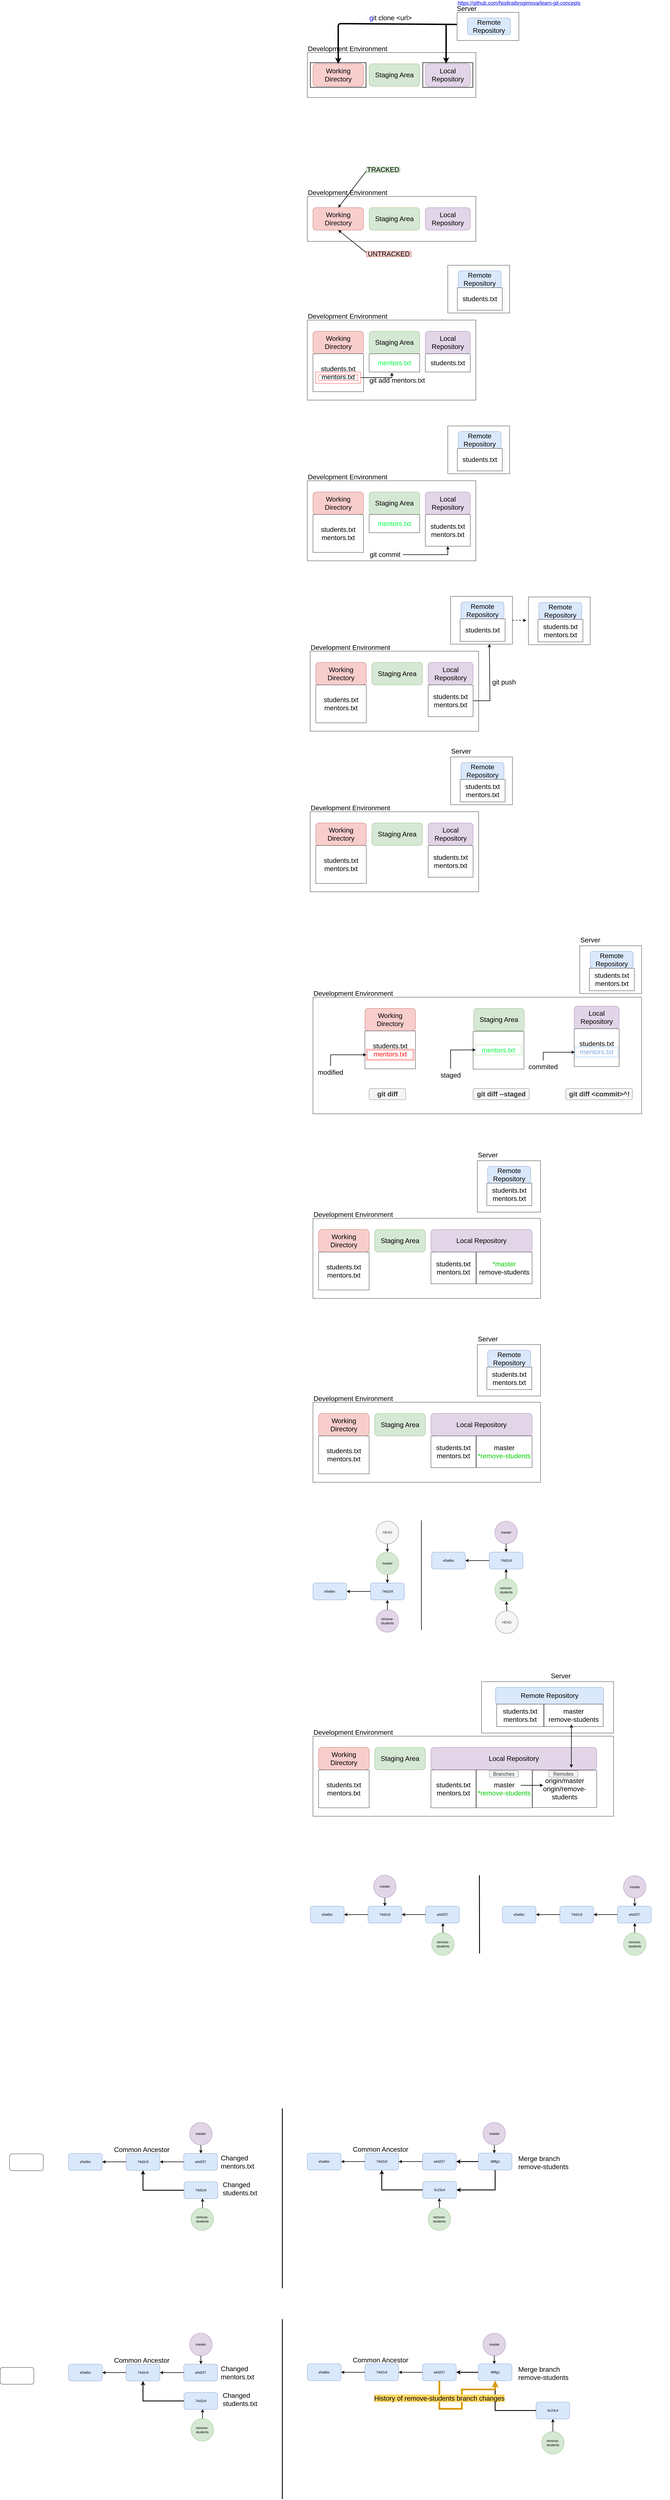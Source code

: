<mxfile version="11.1.4" type="device"><diagram id="uQKOYzR0N965l6QaszXr" name="Page-1"><mxGraphModel dx="3651" dy="969" grid="1" gridSize="10" guides="1" tooltips="1" connect="1" arrows="1" fold="1" page="1" pageScale="1" pageWidth="827" pageHeight="1169" math="0" shadow="0"><root><mxCell id="0"/><mxCell id="1" parent="0"/><mxCell id="6pjpfq1Nn6FiC4aBmRhv-1" value="" style="rounded=0;whiteSpace=wrap;html=1;" parent="1" vertex="1"><mxGeometry x="563" y="80" width="220" height="100" as="geometry"/></mxCell><mxCell id="6pjpfq1Nn6FiC4aBmRhv-2" value="" style="rounded=0;whiteSpace=wrap;html=1;" parent="1" vertex="1"><mxGeometry x="30" y="223" width="600" height="160" as="geometry"/></mxCell><mxCell id="6pjpfq1Nn6FiC4aBmRhv-3" value="&lt;font style=&quot;font-size: 24px&quot;&gt;Working Directory&lt;/font&gt;" style="rounded=1;whiteSpace=wrap;html=1;fillColor=#f8cecc;strokeColor=#b85450;" parent="1" vertex="1"><mxGeometry x="50" y="263" width="180" height="80" as="geometry"/></mxCell><mxCell id="6pjpfq1Nn6FiC4aBmRhv-4" value="&lt;font style=&quot;font-size: 24px&quot;&gt;Staging Area&lt;/font&gt;" style="rounded=1;whiteSpace=wrap;html=1;fillColor=#d5e8d4;strokeColor=#82b366;arcSize=14;" parent="1" vertex="1"><mxGeometry x="250" y="263" width="180" height="80" as="geometry"/></mxCell><mxCell id="6pjpfq1Nn6FiC4aBmRhv-5" value="&lt;font style=&quot;font-size: 24px&quot;&gt;Local Repository&lt;/font&gt;" style="rounded=1;whiteSpace=wrap;html=1;fillColor=#e1d5e7;strokeColor=#9673a6;" parent="1" vertex="1"><mxGeometry x="450" y="263" width="160" height="80" as="geometry"/></mxCell><mxCell id="6pjpfq1Nn6FiC4aBmRhv-7" value="&lt;font style=&quot;font-size: 24px&quot;&gt;Development Environment&lt;/font&gt;" style="text;html=1;strokeColor=none;fillColor=none;align=left;verticalAlign=middle;whiteSpace=wrap;rounded=0;" parent="1" vertex="1"><mxGeometry x="30" y="200" width="350" height="20" as="geometry"/></mxCell><mxCell id="6pjpfq1Nn6FiC4aBmRhv-9" value="&lt;font style=&quot;font-size: 24px&quot;&gt;Server&lt;/font&gt;" style="text;html=1;strokeColor=none;fillColor=none;align=left;verticalAlign=middle;whiteSpace=wrap;rounded=0;" parent="1" vertex="1"><mxGeometry x="560" y="57" width="320" height="20" as="geometry"/></mxCell><mxCell id="6pjpfq1Nn6FiC4aBmRhv-10" value="&lt;span style=&quot;font-size: 24px ; text-align: left ; white-space: normal&quot;&gt;Remote Repository&lt;/span&gt;" style="rounded=1;whiteSpace=wrap;html=1;fillColor=#dae8fc;strokeColor=#6c8ebf;" parent="1" vertex="1"><mxGeometry x="600" y="100" width="153" height="60" as="geometry"/></mxCell><mxCell id="6pjpfq1Nn6FiC4aBmRhv-12" value="&lt;a href=&quot;https://github.com/NodiraIbrogimova/learn-git-concepts&quot;&gt;&lt;font style=&quot;font-size: 18px&quot;&gt;https://github.com/NodiraIbrogimova/learn-git-concepts&lt;/font&gt;&lt;/a&gt;" style="text;html=1;strokeColor=none;fillColor=none;align=left;verticalAlign=middle;whiteSpace=wrap;rounded=0;" parent="1" vertex="1"><mxGeometry x="563" y="37" width="734" height="20" as="geometry"/></mxCell><mxCell id="6pjpfq1Nn6FiC4aBmRhv-15" value="" style="endArrow=classic;html=1;exitX=-0.005;exitY=0.43;exitDx=0;exitDy=0;exitPerimeter=0;entryX=0.5;entryY=0;entryDx=0;entryDy=0;strokeWidth=5;" parent="1" source="6pjpfq1Nn6FiC4aBmRhv-1" target="6pjpfq1Nn6FiC4aBmRhv-3" edge="1"><mxGeometry width="50" height="50" relative="1" as="geometry"><mxPoint x="30" y="450" as="sourcePoint"/><mxPoint x="80" y="400" as="targetPoint"/><Array as="points"><mxPoint x="140" y="120"/></Array></mxGeometry></mxCell><mxCell id="6pjpfq1Nn6FiC4aBmRhv-17" value="" style="endArrow=classic;html=1;strokeWidth=5;" parent="1" edge="1"><mxGeometry width="50" height="50" relative="1" as="geometry"><mxPoint x="524" y="123" as="sourcePoint"/><mxPoint x="524" y="262" as="targetPoint"/></mxGeometry></mxCell><mxCell id="6pjpfq1Nn6FiC4aBmRhv-18" value="&lt;font style=&quot;font-size: 24px&quot;&gt;&lt;a href=&quot;https://github.com/NodiraIbrogimova/learn-git-concepts&quot;&gt;g&lt;/a&gt;it clone &amp;lt;url&amp;gt;&lt;/font&gt;" style="text;html=1;strokeColor=none;fillColor=none;align=left;verticalAlign=middle;whiteSpace=wrap;rounded=0;" parent="1" vertex="1"><mxGeometry x="249" y="90" width="181" height="20" as="geometry"/></mxCell><mxCell id="6pjpfq1Nn6FiC4aBmRhv-21" value="" style="shape=ext;double=1;rounded=0;whiteSpace=wrap;html=1;fillColor=none;" parent="1" vertex="1"><mxGeometry x="40" y="258" width="200" height="90" as="geometry"/></mxCell><mxCell id="6pjpfq1Nn6FiC4aBmRhv-22" value="" style="shape=ext;double=1;rounded=0;whiteSpace=wrap;html=1;fillColor=none;" parent="1" vertex="1"><mxGeometry x="440" y="258" width="180" height="90" as="geometry"/></mxCell><mxCell id="6pjpfq1Nn6FiC4aBmRhv-25" value="" style="rounded=0;whiteSpace=wrap;html=1;" parent="1" vertex="1"><mxGeometry x="30" y="735" width="600" height="160" as="geometry"/></mxCell><mxCell id="6pjpfq1Nn6FiC4aBmRhv-26" value="&lt;font style=&quot;font-size: 24px&quot;&gt;Working Directory&lt;/font&gt;" style="rounded=1;whiteSpace=wrap;html=1;fillColor=#f8cecc;strokeColor=#b85450;" parent="1" vertex="1"><mxGeometry x="50" y="775" width="180" height="80" as="geometry"/></mxCell><mxCell id="6pjpfq1Nn6FiC4aBmRhv-27" value="&lt;font style=&quot;font-size: 24px&quot;&gt;Staging Area&lt;/font&gt;" style="rounded=1;whiteSpace=wrap;html=1;fillColor=#d5e8d4;strokeColor=#82b366;arcSize=14;" parent="1" vertex="1"><mxGeometry x="250" y="775" width="180" height="80" as="geometry"/></mxCell><mxCell id="6pjpfq1Nn6FiC4aBmRhv-28" value="&lt;font style=&quot;font-size: 24px&quot;&gt;Local Repository&lt;/font&gt;" style="rounded=1;whiteSpace=wrap;html=1;fillColor=#e1d5e7;strokeColor=#9673a6;" parent="1" vertex="1"><mxGeometry x="450" y="775" width="160" height="80" as="geometry"/></mxCell><mxCell id="6pjpfq1Nn6FiC4aBmRhv-29" value="&lt;font style=&quot;font-size: 24px&quot;&gt;Development Environment&lt;/font&gt;" style="text;html=1;strokeColor=none;fillColor=none;align=left;verticalAlign=middle;whiteSpace=wrap;rounded=0;" parent="1" vertex="1"><mxGeometry x="30" y="712" width="350" height="20" as="geometry"/></mxCell><mxCell id="6pjpfq1Nn6FiC4aBmRhv-40" style="rounded=0;orthogonalLoop=1;jettySize=auto;html=1;exitX=0;exitY=0.75;exitDx=0;exitDy=0;entryX=0.5;entryY=0;entryDx=0;entryDy=0;strokeWidth=2;" parent="1" source="6pjpfq1Nn6FiC4aBmRhv-38" target="6pjpfq1Nn6FiC4aBmRhv-26" edge="1"><mxGeometry relative="1" as="geometry"/></mxCell><mxCell id="6pjpfq1Nn6FiC4aBmRhv-38" value="&lt;font style=&quot;font-size: 24px&quot;&gt;TRACKED&lt;/font&gt;" style="text;html=1;strokeColor=#82b366;fillColor=#d5e8d4;align=center;verticalAlign=middle;whiteSpace=wrap;rounded=0;" parent="1" vertex="1"><mxGeometry x="240" y="630" width="120" height="20" as="geometry"/></mxCell><mxCell id="6pjpfq1Nn6FiC4aBmRhv-41" style="edgeStyle=none;rounded=0;orthogonalLoop=1;jettySize=auto;html=1;exitX=0;exitY=0.25;exitDx=0;exitDy=0;entryX=0.5;entryY=1;entryDx=0;entryDy=0;strokeWidth=2;" parent="1" source="6pjpfq1Nn6FiC4aBmRhv-39" target="6pjpfq1Nn6FiC4aBmRhv-26" edge="1"><mxGeometry relative="1" as="geometry"/></mxCell><mxCell id="6pjpfq1Nn6FiC4aBmRhv-39" value="&lt;font style=&quot;font-size: 24px&quot;&gt;UNTRACKED&lt;/font&gt;" style="text;html=1;strokeColor=#b85450;fillColor=#f8cecc;align=center;verticalAlign=middle;whiteSpace=wrap;rounded=0;" parent="1" vertex="1"><mxGeometry x="240" y="930" width="160" height="20" as="geometry"/></mxCell><mxCell id="6pjpfq1Nn6FiC4aBmRhv-43" value="" style="rounded=0;whiteSpace=wrap;html=1;" parent="1" vertex="1"><mxGeometry x="30" y="1175" width="600" height="285" as="geometry"/></mxCell><mxCell id="6pjpfq1Nn6FiC4aBmRhv-44" value="&lt;font style=&quot;font-size: 24px&quot;&gt;Working Directory&lt;/font&gt;" style="rounded=1;whiteSpace=wrap;html=1;fillColor=#f8cecc;strokeColor=#b85450;" parent="1" vertex="1"><mxGeometry x="50" y="1215" width="180" height="80" as="geometry"/></mxCell><mxCell id="6pjpfq1Nn6FiC4aBmRhv-45" value="&lt;font style=&quot;font-size: 24px&quot;&gt;Staging Area&lt;/font&gt;" style="rounded=1;whiteSpace=wrap;html=1;fillColor=#d5e8d4;strokeColor=#82b366;arcSize=14;" parent="1" vertex="1"><mxGeometry x="250" y="1215" width="180" height="80" as="geometry"/></mxCell><mxCell id="6pjpfq1Nn6FiC4aBmRhv-46" value="&lt;font style=&quot;font-size: 24px&quot;&gt;Local Repository&lt;/font&gt;" style="rounded=1;whiteSpace=wrap;html=1;fillColor=#e1d5e7;strokeColor=#9673a6;" parent="1" vertex="1"><mxGeometry x="450" y="1215" width="160" height="80" as="geometry"/></mxCell><mxCell id="6pjpfq1Nn6FiC4aBmRhv-47" value="&lt;font style=&quot;font-size: 24px&quot;&gt;Development Environment&lt;/font&gt;" style="text;html=1;strokeColor=none;fillColor=none;align=left;verticalAlign=middle;whiteSpace=wrap;rounded=0;" parent="1" vertex="1"><mxGeometry x="30" y="1152" width="350" height="20" as="geometry"/></mxCell><mxCell id="6pjpfq1Nn6FiC4aBmRhv-52" value="&lt;span style=&quot;font-size: 24px ; white-space: normal&quot;&gt;students.txt&lt;br&gt;&lt;/span&gt;&lt;span style=&quot;font-size: 24px&quot;&gt;mentors.txt&lt;/span&gt;&lt;span style=&quot;font-size: 24px ; white-space: normal&quot;&gt;&lt;br&gt;&lt;/span&gt;" style="rounded=0;whiteSpace=wrap;html=1;fillColor=none;" parent="1" vertex="1"><mxGeometry x="50" y="1295" width="180" height="135" as="geometry"/></mxCell><mxCell id="6pjpfq1Nn6FiC4aBmRhv-53" value="&lt;span style=&quot;color: rgb(0 , 255 , 68) ; font-size: 24px&quot;&gt;mentors.txt&lt;/span&gt;" style="rounded=0;whiteSpace=wrap;html=1;fillColor=none;" parent="1" vertex="1"><mxGeometry x="250" y="1295" width="180" height="65" as="geometry"/></mxCell><mxCell id="6pjpfq1Nn6FiC4aBmRhv-54" value="&lt;span style=&quot;white-space: normal ; font-size: 24px&quot;&gt;students.txt&lt;/span&gt;" style="rounded=0;whiteSpace=wrap;html=1;fillColor=none;" parent="1" vertex="1"><mxGeometry x="450" y="1295" width="160" height="65" as="geometry"/></mxCell><mxCell id="6pjpfq1Nn6FiC4aBmRhv-55" value="" style="rounded=0;whiteSpace=wrap;html=1;" parent="1" vertex="1"><mxGeometry x="530" y="980" width="220" height="170" as="geometry"/></mxCell><mxCell id="6pjpfq1Nn6FiC4aBmRhv-56" value="&lt;span style=&quot;font-size: 24px ; text-align: left ; white-space: normal&quot;&gt;Remote Repository&lt;/span&gt;" style="rounded=1;whiteSpace=wrap;html=1;fillColor=#dae8fc;strokeColor=#6c8ebf;" parent="1" vertex="1"><mxGeometry x="567" y="1000" width="153" height="60" as="geometry"/></mxCell><mxCell id="6pjpfq1Nn6FiC4aBmRhv-57" value="&lt;font style=&quot;font-size: 24px&quot;&gt;students.txt&lt;/font&gt;" style="rounded=0;whiteSpace=wrap;html=1;fillColor=none;" parent="1" vertex="1"><mxGeometry x="564" y="1060" width="160" height="80" as="geometry"/></mxCell><mxCell id="6pjpfq1Nn6FiC4aBmRhv-59" style="edgeStyle=none;rounded=0;orthogonalLoop=1;jettySize=auto;html=1;exitX=1;exitY=0.5;exitDx=0;exitDy=0;exitPerimeter=0;entryX=0.45;entryY=1.031;entryDx=0;entryDy=0;entryPerimeter=0;strokeWidth=2;" parent="1" source="6pjpfq1Nn6FiC4aBmRhv-58" target="6pjpfq1Nn6FiC4aBmRhv-53" edge="1"><mxGeometry relative="1" as="geometry"><Array as="points"><mxPoint x="331" y="1380"/></Array></mxGeometry></mxCell><mxCell id="6pjpfq1Nn6FiC4aBmRhv-58" value="" style="verticalLabelPosition=bottom;verticalAlign=top;html=1;shape=mxgraph.basic.frame;dx=10;rounded=1;fillColor=none;strokeColor=#FF1212;" parent="1" vertex="1"><mxGeometry x="60" y="1360" width="160" height="40" as="geometry"/></mxCell><mxCell id="6pjpfq1Nn6FiC4aBmRhv-60" value="&lt;font style=&quot;font-size: 24px&quot;&gt;git add mentors.txt&lt;/font&gt;" style="text;html=1;strokeColor=none;fillColor=none;align=center;verticalAlign=middle;whiteSpace=wrap;rounded=0;" parent="1" vertex="1"><mxGeometry x="240" y="1380" width="220" height="20" as="geometry"/></mxCell><mxCell id="6pjpfq1Nn6FiC4aBmRhv-63" value="" style="rounded=0;whiteSpace=wrap;html=1;" parent="1" vertex="1"><mxGeometry x="30" y="1747" width="600" height="285" as="geometry"/></mxCell><mxCell id="6pjpfq1Nn6FiC4aBmRhv-64" value="&lt;font style=&quot;font-size: 24px&quot;&gt;Working Directory&lt;/font&gt;" style="rounded=1;whiteSpace=wrap;html=1;fillColor=#f8cecc;strokeColor=#b85450;" parent="1" vertex="1"><mxGeometry x="50" y="1787" width="180" height="80" as="geometry"/></mxCell><mxCell id="6pjpfq1Nn6FiC4aBmRhv-65" value="&lt;font style=&quot;font-size: 24px&quot;&gt;Staging Area&lt;/font&gt;" style="rounded=1;whiteSpace=wrap;html=1;fillColor=#d5e8d4;strokeColor=#82b366;arcSize=14;" parent="1" vertex="1"><mxGeometry x="250" y="1787" width="180" height="80" as="geometry"/></mxCell><mxCell id="6pjpfq1Nn6FiC4aBmRhv-66" value="&lt;font style=&quot;font-size: 24px&quot;&gt;Local Repository&lt;/font&gt;" style="rounded=1;whiteSpace=wrap;html=1;fillColor=#e1d5e7;strokeColor=#9673a6;" parent="1" vertex="1"><mxGeometry x="450" y="1787" width="160" height="80" as="geometry"/></mxCell><mxCell id="6pjpfq1Nn6FiC4aBmRhv-67" value="&lt;font style=&quot;font-size: 24px&quot;&gt;Development Environment&lt;/font&gt;" style="text;html=1;strokeColor=none;fillColor=none;align=left;verticalAlign=middle;whiteSpace=wrap;rounded=0;" parent="1" vertex="1"><mxGeometry x="30" y="1724" width="350" height="20" as="geometry"/></mxCell><mxCell id="6pjpfq1Nn6FiC4aBmRhv-68" value="&lt;span style=&quot;font-size: 24px ; white-space: normal&quot;&gt;students.txt&lt;br&gt;&lt;/span&gt;&lt;span style=&quot;font-size: 24px&quot;&gt;mentors.txt&lt;/span&gt;&lt;span style=&quot;font-size: 24px ; white-space: normal&quot;&gt;&lt;br&gt;&lt;/span&gt;" style="rounded=0;whiteSpace=wrap;html=1;fillColor=none;" parent="1" vertex="1"><mxGeometry x="50" y="1867" width="180" height="135" as="geometry"/></mxCell><mxCell id="6pjpfq1Nn6FiC4aBmRhv-69" value="&lt;span style=&quot;color: rgb(0 , 255 , 68) ; font-size: 24px&quot;&gt;mentors.txt&lt;/span&gt;" style="rounded=0;whiteSpace=wrap;html=1;fillColor=none;" parent="1" vertex="1"><mxGeometry x="250" y="1867" width="180" height="65" as="geometry"/></mxCell><mxCell id="6pjpfq1Nn6FiC4aBmRhv-70" value="&lt;span style=&quot;white-space: normal ; font-size: 24px&quot;&gt;students.txt&lt;br&gt;mentors.txt&lt;br&gt;&lt;/span&gt;" style="rounded=0;whiteSpace=wrap;html=1;fillColor=none;" parent="1" vertex="1"><mxGeometry x="450" y="1867" width="160" height="113" as="geometry"/></mxCell><mxCell id="6pjpfq1Nn6FiC4aBmRhv-71" value="" style="rounded=0;whiteSpace=wrap;html=1;" parent="1" vertex="1"><mxGeometry x="530" y="1552" width="220" height="170" as="geometry"/></mxCell><mxCell id="6pjpfq1Nn6FiC4aBmRhv-72" value="&lt;span style=&quot;font-size: 24px ; text-align: left ; white-space: normal&quot;&gt;Remote Repository&lt;/span&gt;" style="rounded=1;whiteSpace=wrap;html=1;fillColor=#dae8fc;strokeColor=#6c8ebf;" parent="1" vertex="1"><mxGeometry x="567" y="1572" width="153" height="60" as="geometry"/></mxCell><mxCell id="6pjpfq1Nn6FiC4aBmRhv-73" value="&lt;font style=&quot;font-size: 24px&quot;&gt;students.txt&lt;/font&gt;" style="rounded=0;whiteSpace=wrap;html=1;fillColor=none;" parent="1" vertex="1"><mxGeometry x="564" y="1632" width="160" height="80" as="geometry"/></mxCell><mxCell id="6pjpfq1Nn6FiC4aBmRhv-75" style="edgeStyle=none;rounded=0;orthogonalLoop=1;jettySize=auto;html=1;entryX=0.5;entryY=1;entryDx=0;entryDy=0;strokeWidth=2;" parent="1" source="6pjpfq1Nn6FiC4aBmRhv-74" target="6pjpfq1Nn6FiC4aBmRhv-70" edge="1"><mxGeometry relative="1" as="geometry"><mxPoint x="450" y="2019" as="sourcePoint"/><mxPoint x="515" y="1971" as="targetPoint"/><Array as="points"><mxPoint x="530" y="2010"/></Array></mxGeometry></mxCell><mxCell id="6pjpfq1Nn6FiC4aBmRhv-74" value="&lt;font style=&quot;font-size: 24px&quot;&gt;git commit&lt;/font&gt;" style="text;html=1;strokeColor=none;fillColor=none;align=left;verticalAlign=middle;whiteSpace=wrap;rounded=0;" parent="1" vertex="1"><mxGeometry x="250" y="1995" width="120" height="30" as="geometry"/></mxCell><mxCell id="6pjpfq1Nn6FiC4aBmRhv-76" value="" style="rounded=0;whiteSpace=wrap;html=1;" parent="1" vertex="1"><mxGeometry x="40" y="2353.5" width="600" height="285" as="geometry"/></mxCell><mxCell id="6pjpfq1Nn6FiC4aBmRhv-77" value="&lt;font style=&quot;font-size: 24px&quot;&gt;Working Directory&lt;/font&gt;" style="rounded=1;whiteSpace=wrap;html=1;fillColor=#f8cecc;strokeColor=#b85450;" parent="1" vertex="1"><mxGeometry x="60" y="2393.5" width="180" height="80" as="geometry"/></mxCell><mxCell id="6pjpfq1Nn6FiC4aBmRhv-78" value="&lt;font style=&quot;font-size: 24px&quot;&gt;Staging Area&lt;/font&gt;" style="rounded=1;whiteSpace=wrap;html=1;fillColor=#d5e8d4;strokeColor=#82b366;arcSize=14;" parent="1" vertex="1"><mxGeometry x="260" y="2393.5" width="180" height="80" as="geometry"/></mxCell><mxCell id="6pjpfq1Nn6FiC4aBmRhv-79" value="&lt;font style=&quot;font-size: 24px&quot;&gt;Local Repository&lt;/font&gt;" style="rounded=1;whiteSpace=wrap;html=1;fillColor=#e1d5e7;strokeColor=#9673a6;" parent="1" vertex="1"><mxGeometry x="460" y="2393.5" width="160" height="80" as="geometry"/></mxCell><mxCell id="6pjpfq1Nn6FiC4aBmRhv-80" value="&lt;font style=&quot;font-size: 24px&quot;&gt;Development Environment&lt;/font&gt;" style="text;html=1;strokeColor=none;fillColor=none;align=left;verticalAlign=middle;whiteSpace=wrap;rounded=0;" parent="1" vertex="1"><mxGeometry x="40" y="2330.5" width="350" height="20" as="geometry"/></mxCell><mxCell id="6pjpfq1Nn6FiC4aBmRhv-81" value="&lt;span style=&quot;font-size: 24px ; white-space: normal&quot;&gt;students.txt&lt;br&gt;&lt;/span&gt;&lt;span style=&quot;font-size: 24px&quot;&gt;mentors.txt&lt;/span&gt;&lt;span style=&quot;font-size: 24px ; white-space: normal&quot;&gt;&lt;br&gt;&lt;/span&gt;" style="rounded=0;whiteSpace=wrap;html=1;fillColor=none;" parent="1" vertex="1"><mxGeometry x="60" y="2473.5" width="180" height="135" as="geometry"/></mxCell><mxCell id="6pjpfq1Nn6FiC4aBmRhv-90" style="edgeStyle=none;rounded=0;orthogonalLoop=1;jettySize=auto;html=1;exitX=1;exitY=0.5;exitDx=0;exitDy=0;entryX=0.627;entryY=0.997;entryDx=0;entryDy=0;strokeWidth=2;entryPerimeter=0;" parent="1" source="6pjpfq1Nn6FiC4aBmRhv-83" target="6pjpfq1Nn6FiC4aBmRhv-84" edge="1"><mxGeometry relative="1" as="geometry"><Array as="points"><mxPoint x="680" y="2530"/></Array></mxGeometry></mxCell><mxCell id="6pjpfq1Nn6FiC4aBmRhv-83" value="&lt;span style=&quot;white-space: normal ; font-size: 24px&quot;&gt;students.txt&lt;br&gt;mentors.txt&lt;br&gt;&lt;/span&gt;" style="rounded=0;whiteSpace=wrap;html=1;fillColor=none;" parent="1" vertex="1"><mxGeometry x="460" y="2473.5" width="160" height="113" as="geometry"/></mxCell><mxCell id="6pjpfq1Nn6FiC4aBmRhv-92" style="edgeStyle=none;rounded=0;orthogonalLoop=1;jettySize=auto;html=1;exitX=1;exitY=0.5;exitDx=0;exitDy=0;strokeWidth=2;dashed=1;" parent="1" source="6pjpfq1Nn6FiC4aBmRhv-84" edge="1"><mxGeometry relative="1" as="geometry"><mxPoint x="810" y="2244" as="targetPoint"/></mxGeometry></mxCell><mxCell id="6pjpfq1Nn6FiC4aBmRhv-84" value="" style="rounded=0;whiteSpace=wrap;html=1;" parent="1" vertex="1"><mxGeometry x="540" y="2158.5" width="220" height="170" as="geometry"/></mxCell><mxCell id="6pjpfq1Nn6FiC4aBmRhv-85" value="&lt;span style=&quot;font-size: 24px ; text-align: left ; white-space: normal&quot;&gt;Remote Repository&lt;/span&gt;" style="rounded=1;whiteSpace=wrap;html=1;fillColor=#dae8fc;strokeColor=#6c8ebf;" parent="1" vertex="1"><mxGeometry x="577" y="2178.5" width="153" height="60" as="geometry"/></mxCell><mxCell id="6pjpfq1Nn6FiC4aBmRhv-86" value="&lt;font style=&quot;font-size: 24px&quot;&gt;students.txt&lt;/font&gt;" style="rounded=0;whiteSpace=wrap;html=1;fillColor=none;" parent="1" vertex="1"><mxGeometry x="574" y="2238.5" width="160" height="80" as="geometry"/></mxCell><mxCell id="6pjpfq1Nn6FiC4aBmRhv-87" value="" style="rounded=0;whiteSpace=wrap;html=1;" parent="1" vertex="1"><mxGeometry x="817" y="2160.5" width="220" height="170" as="geometry"/></mxCell><mxCell id="6pjpfq1Nn6FiC4aBmRhv-88" value="&lt;span style=&quot;font-size: 24px ; text-align: left ; white-space: normal&quot;&gt;Remote Repository&lt;/span&gt;" style="rounded=1;whiteSpace=wrap;html=1;fillColor=#dae8fc;strokeColor=#6c8ebf;" parent="1" vertex="1"><mxGeometry x="854" y="2180.5" width="153" height="60" as="geometry"/></mxCell><mxCell id="6pjpfq1Nn6FiC4aBmRhv-89" value="&lt;font style=&quot;font-size: 24px&quot;&gt;students.txt&lt;br&gt;mentors.txt&lt;br&gt;&lt;/font&gt;" style="rounded=0;whiteSpace=wrap;html=1;fillColor=none;" parent="1" vertex="1"><mxGeometry x="851" y="2240.5" width="160" height="80" as="geometry"/></mxCell><mxCell id="6pjpfq1Nn6FiC4aBmRhv-91" value="&lt;font style=&quot;font-size: 24px&quot;&gt;git push&amp;nbsp;&amp;nbsp;&lt;/font&gt;" style="text;html=1;strokeColor=none;fillColor=none;align=center;verticalAlign=middle;whiteSpace=wrap;rounded=0;" parent="1" vertex="1"><mxGeometry x="676.5" y="2454" width="120" height="20" as="geometry"/></mxCell><mxCell id="6pjpfq1Nn6FiC4aBmRhv-93" value="" style="rounded=0;whiteSpace=wrap;html=1;" parent="1" vertex="1"><mxGeometry x="40" y="2925" width="600" height="285" as="geometry"/></mxCell><mxCell id="6pjpfq1Nn6FiC4aBmRhv-94" value="&lt;font style=&quot;font-size: 24px&quot;&gt;Working Directory&lt;/font&gt;" style="rounded=1;whiteSpace=wrap;html=1;fillColor=#f8cecc;strokeColor=#b85450;" parent="1" vertex="1"><mxGeometry x="60" y="2965" width="180" height="80" as="geometry"/></mxCell><mxCell id="6pjpfq1Nn6FiC4aBmRhv-95" value="&lt;font style=&quot;font-size: 24px&quot;&gt;Staging Area&lt;/font&gt;" style="rounded=1;whiteSpace=wrap;html=1;fillColor=#d5e8d4;strokeColor=#82b366;arcSize=14;" parent="1" vertex="1"><mxGeometry x="260" y="2965" width="180" height="80" as="geometry"/></mxCell><mxCell id="6pjpfq1Nn6FiC4aBmRhv-96" value="&lt;font style=&quot;font-size: 24px&quot;&gt;Local Repository&lt;/font&gt;" style="rounded=1;whiteSpace=wrap;html=1;fillColor=#e1d5e7;strokeColor=#9673a6;" parent="1" vertex="1"><mxGeometry x="460" y="2965" width="160" height="80" as="geometry"/></mxCell><mxCell id="6pjpfq1Nn6FiC4aBmRhv-97" value="&lt;font style=&quot;font-size: 24px&quot;&gt;Development Environment&lt;/font&gt;" style="text;html=1;strokeColor=none;fillColor=none;align=left;verticalAlign=middle;whiteSpace=wrap;rounded=0;" parent="1" vertex="1"><mxGeometry x="40" y="2902" width="350" height="20" as="geometry"/></mxCell><mxCell id="6pjpfq1Nn6FiC4aBmRhv-98" value="&lt;span style=&quot;font-size: 24px ; white-space: normal&quot;&gt;students.txt&lt;br&gt;&lt;/span&gt;&lt;span style=&quot;font-size: 24px&quot;&gt;mentors.txt&lt;/span&gt;&lt;span style=&quot;font-size: 24px ; white-space: normal&quot;&gt;&lt;br&gt;&lt;/span&gt;" style="rounded=0;whiteSpace=wrap;html=1;fillColor=none;" parent="1" vertex="1"><mxGeometry x="60" y="3045" width="180" height="135" as="geometry"/></mxCell><mxCell id="6pjpfq1Nn6FiC4aBmRhv-99" value="&lt;span style=&quot;white-space: normal ; font-size: 24px&quot;&gt;students.txt&lt;br&gt;mentors.txt&lt;br&gt;&lt;/span&gt;" style="rounded=0;whiteSpace=wrap;html=1;fillColor=none;" parent="1" vertex="1"><mxGeometry x="460" y="3045" width="160" height="113" as="geometry"/></mxCell><mxCell id="6pjpfq1Nn6FiC4aBmRhv-100" value="" style="rounded=0;whiteSpace=wrap;html=1;" parent="1" vertex="1"><mxGeometry x="540" y="2730" width="220" height="170" as="geometry"/></mxCell><mxCell id="6pjpfq1Nn6FiC4aBmRhv-101" value="&lt;span style=&quot;font-size: 24px ; text-align: left ; white-space: normal&quot;&gt;Remote Repository&lt;/span&gt;" style="rounded=1;whiteSpace=wrap;html=1;fillColor=#dae8fc;strokeColor=#6c8ebf;" parent="1" vertex="1"><mxGeometry x="577" y="2750" width="153" height="60" as="geometry"/></mxCell><mxCell id="6pjpfq1Nn6FiC4aBmRhv-102" value="&lt;font style=&quot;font-size: 24px&quot;&gt;students.txt&lt;br&gt;mentors.txt&lt;br&gt;&lt;/font&gt;" style="rounded=0;whiteSpace=wrap;html=1;fillColor=none;" parent="1" vertex="1"><mxGeometry x="574" y="2810" width="160" height="80" as="geometry"/></mxCell><mxCell id="6pjpfq1Nn6FiC4aBmRhv-103" value="&lt;font style=&quot;font-size: 24px&quot;&gt;Server&lt;/font&gt;" style="text;html=1;strokeColor=none;fillColor=none;align=left;verticalAlign=middle;whiteSpace=wrap;rounded=0;" parent="1" vertex="1"><mxGeometry x="540" y="2700" width="320" height="20" as="geometry"/></mxCell><mxCell id="6pjpfq1Nn6FiC4aBmRhv-104" value="" style="rounded=0;whiteSpace=wrap;html=1;" parent="1" vertex="1"><mxGeometry x="50" y="3585" width="1170" height="415" as="geometry"/></mxCell><mxCell id="6pjpfq1Nn6FiC4aBmRhv-105" value="&lt;font style=&quot;font-size: 24px&quot;&gt;Working Directory&lt;/font&gt;" style="rounded=1;whiteSpace=wrap;html=1;fillColor=#f8cecc;strokeColor=#b85450;" parent="1" vertex="1"><mxGeometry x="235" y="3625" width="180" height="80" as="geometry"/></mxCell><mxCell id="6pjpfq1Nn6FiC4aBmRhv-106" value="&lt;font style=&quot;font-size: 24px&quot;&gt;Staging Area&lt;/font&gt;" style="rounded=1;whiteSpace=wrap;html=1;fillColor=#d5e8d4;strokeColor=#82b366;arcSize=14;" parent="1" vertex="1"><mxGeometry x="622" y="3625" width="180" height="80" as="geometry"/></mxCell><mxCell id="6pjpfq1Nn6FiC4aBmRhv-107" value="&lt;font style=&quot;font-size: 24px&quot;&gt;Local Repository&lt;/font&gt;" style="rounded=1;whiteSpace=wrap;html=1;fillColor=#e1d5e7;strokeColor=#9673a6;" parent="1" vertex="1"><mxGeometry x="980" y="3617" width="160" height="80" as="geometry"/></mxCell><mxCell id="6pjpfq1Nn6FiC4aBmRhv-108" value="&lt;font style=&quot;font-size: 24px&quot;&gt;Development Environment&lt;/font&gt;" style="text;html=1;strokeColor=none;fillColor=none;align=left;verticalAlign=middle;whiteSpace=wrap;rounded=0;" parent="1" vertex="1"><mxGeometry x="50" y="3562" width="350" height="20" as="geometry"/></mxCell><mxCell id="6pjpfq1Nn6FiC4aBmRhv-109" value="&lt;span style=&quot;font-size: 24px ; white-space: normal&quot;&gt;students.txt&lt;br&gt;&lt;/span&gt;&lt;span style=&quot;font-size: 24px&quot;&gt;&lt;font color=&quot;#ff1212&quot;&gt;mentors.txt&lt;/font&gt;&lt;/span&gt;&lt;span style=&quot;font-size: 24px ; white-space: normal&quot;&gt;&lt;br&gt;&lt;/span&gt;" style="rounded=0;whiteSpace=wrap;html=1;fillColor=none;" parent="1" vertex="1"><mxGeometry x="235" y="3705" width="180" height="135" as="geometry"/></mxCell><mxCell id="6pjpfq1Nn6FiC4aBmRhv-110" value="&lt;span style=&quot;white-space: normal ; font-size: 24px&quot;&gt;students.txt&lt;br&gt;&lt;font color=&quot;#7ea6e0&quot;&gt;mentors.txt&lt;/font&gt;&lt;br&gt;&lt;/span&gt;" style="rounded=0;whiteSpace=wrap;html=1;fillColor=none;" parent="1" vertex="1"><mxGeometry x="980" y="3697" width="160" height="135" as="geometry"/></mxCell><mxCell id="6pjpfq1Nn6FiC4aBmRhv-111" value="" style="rounded=0;whiteSpace=wrap;html=1;" parent="1" vertex="1"><mxGeometry x="1000" y="3402" width="220" height="170" as="geometry"/></mxCell><mxCell id="6pjpfq1Nn6FiC4aBmRhv-112" value="&lt;span style=&quot;font-size: 24px ; text-align: left ; white-space: normal&quot;&gt;Remote Repository&lt;/span&gt;" style="rounded=1;whiteSpace=wrap;html=1;fillColor=#dae8fc;strokeColor=#6c8ebf;" parent="1" vertex="1"><mxGeometry x="1037" y="3422" width="153" height="60" as="geometry"/></mxCell><mxCell id="6pjpfq1Nn6FiC4aBmRhv-113" value="&lt;font style=&quot;font-size: 24px&quot;&gt;students.txt&lt;br&gt;mentors.txt&lt;br&gt;&lt;/font&gt;" style="rounded=0;whiteSpace=wrap;html=1;fillColor=none;" parent="1" vertex="1"><mxGeometry x="1034" y="3482" width="160" height="80" as="geometry"/></mxCell><mxCell id="6pjpfq1Nn6FiC4aBmRhv-114" value="&lt;font style=&quot;font-size: 24px&quot;&gt;Server&lt;/font&gt;" style="text;html=1;strokeColor=none;fillColor=none;align=left;verticalAlign=middle;whiteSpace=wrap;rounded=0;" parent="1" vertex="1"><mxGeometry x="1000" y="3372" width="320" height="20" as="geometry"/></mxCell><mxCell id="6pjpfq1Nn6FiC4aBmRhv-119" style="edgeStyle=none;rounded=0;orthogonalLoop=1;jettySize=auto;html=1;exitX=0.5;exitY=0;exitDx=0;exitDy=0;entryX=0;entryY=0.5;entryDx=0;entryDy=0;entryPerimeter=0;strokeWidth=2;" parent="1" source="6pjpfq1Nn6FiC4aBmRhv-115" target="6pjpfq1Nn6FiC4aBmRhv-117" edge="1"><mxGeometry relative="1" as="geometry"><Array as="points"><mxPoint x="113" y="3790"/></Array></mxGeometry></mxCell><mxCell id="6pjpfq1Nn6FiC4aBmRhv-115" value="&lt;font style=&quot;font-size: 24px&quot;&gt;modified&lt;/font&gt;" style="text;html=1;strokeColor=none;fillColor=none;align=center;verticalAlign=middle;whiteSpace=wrap;rounded=0;fontSize=30;" parent="1" vertex="1"><mxGeometry x="55" y="3830" width="115" height="40" as="geometry"/></mxCell><mxCell id="6pjpfq1Nn6FiC4aBmRhv-117" value="" style="verticalLabelPosition=bottom;verticalAlign=top;html=1;shape=mxgraph.basic.frame;dx=4;rounded=1;strokeColor=#FF1212;fillColor=none;" parent="1" vertex="1"><mxGeometry x="240" y="3770" width="170" height="40" as="geometry"/></mxCell><mxCell id="6pjpfq1Nn6FiC4aBmRhv-120" value="&lt;span style=&quot;white-space: normal ; font-size: 24px&quot;&gt;&lt;font color=&quot;#00ff44&quot;&gt;mentors.txt&lt;/font&gt;&lt;br&gt;&lt;/span&gt;" style="rounded=0;whiteSpace=wrap;html=1;fillColor=none;" parent="1" vertex="1"><mxGeometry x="620" y="3706" width="181" height="135" as="geometry"/></mxCell><mxCell id="6pjpfq1Nn6FiC4aBmRhv-121" value="" style="verticalLabelPosition=bottom;verticalAlign=top;html=1;shape=mxgraph.basic.frame;dx=4;rounded=1;strokeColor=#B9E0A5;fillColor=none;" parent="1" vertex="1"><mxGeometry x="625.5" y="3752.5" width="170" height="40" as="geometry"/></mxCell><mxCell id="6pjpfq1Nn6FiC4aBmRhv-125" style="edgeStyle=none;rounded=0;orthogonalLoop=1;jettySize=auto;html=1;exitX=0.5;exitY=0;exitDx=0;exitDy=0;entryX=0;entryY=0.5;entryDx=4;entryDy=0;entryPerimeter=0;strokeWidth=2;" parent="1" source="6pjpfq1Nn6FiC4aBmRhv-122" target="6pjpfq1Nn6FiC4aBmRhv-121" edge="1"><mxGeometry relative="1" as="geometry"><Array as="points"><mxPoint x="540" y="3773"/></Array></mxGeometry></mxCell><mxCell id="6pjpfq1Nn6FiC4aBmRhv-122" value="&lt;font style=&quot;font-size: 24px&quot;&gt;staged&lt;/font&gt;" style="text;html=1;strokeColor=none;fillColor=none;align=center;verticalAlign=middle;whiteSpace=wrap;rounded=0;fontSize=30;" parent="1" vertex="1"><mxGeometry x="482.5" y="3840" width="115" height="40" as="geometry"/></mxCell><mxCell id="6pjpfq1Nn6FiC4aBmRhv-126" value="" style="verticalLabelPosition=bottom;verticalAlign=top;html=1;shape=mxgraph.basic.frame;dx=4;rounded=1;strokeColor=#99CCFF;fillColor=none;" parent="1" vertex="1"><mxGeometry x="982" y="3761" width="156" height="39" as="geometry"/></mxCell><mxCell id="6pjpfq1Nn6FiC4aBmRhv-128" style="edgeStyle=none;rounded=0;orthogonalLoop=1;jettySize=auto;html=1;exitX=0.5;exitY=0;exitDx=0;exitDy=0;entryX=0;entryY=0.5;entryDx=0;entryDy=0;entryPerimeter=0;strokeWidth=2;" parent="1" source="6pjpfq1Nn6FiC4aBmRhv-127" target="6pjpfq1Nn6FiC4aBmRhv-126" edge="1"><mxGeometry relative="1" as="geometry"><Array as="points"><mxPoint x="870" y="3781"/><mxPoint x="970" y="3781"/></Array></mxGeometry></mxCell><mxCell id="6pjpfq1Nn6FiC4aBmRhv-127" value="&lt;font style=&quot;font-size: 24px&quot;&gt;commited&lt;/font&gt;" style="text;html=1;strokeColor=none;fillColor=none;align=center;verticalAlign=middle;whiteSpace=wrap;rounded=0;fontSize=30;" parent="1" vertex="1"><mxGeometry x="812" y="3810" width="115" height="40" as="geometry"/></mxCell><mxCell id="6pjpfq1Nn6FiC4aBmRhv-129" value="git diff" style="text;strokeColor=#666666;fillColor=#f5f5f5;html=1;fontSize=24;fontStyle=1;verticalAlign=middle;align=center;rounded=1;fontColor=#333333;" parent="1" vertex="1"><mxGeometry x="250" y="3910" width="130" height="40" as="geometry"/></mxCell><mxCell id="6pjpfq1Nn6FiC4aBmRhv-130" value="git diff --staged" style="text;strokeColor=#666666;fillColor=#f5f5f5;html=1;fontSize=24;fontStyle=1;verticalAlign=middle;align=center;rounded=1;fontColor=#333333;" parent="1" vertex="1"><mxGeometry x="620" y="3910" width="200" height="40" as="geometry"/></mxCell><mxCell id="6pjpfq1Nn6FiC4aBmRhv-131" value="git diff &amp;lt;commit&amp;gt;^!" style="text;strokeColor=#666666;fillColor=#f5f5f5;html=1;fontSize=24;fontStyle=1;verticalAlign=middle;align=center;rounded=1;fontColor=#333333;" parent="1" vertex="1"><mxGeometry x="950" y="3910" width="237" height="40" as="geometry"/></mxCell><mxCell id="6pjpfq1Nn6FiC4aBmRhv-132" value="" style="rounded=0;whiteSpace=wrap;html=1;" parent="1" vertex="1"><mxGeometry x="50" y="4372" width="810" height="285" as="geometry"/></mxCell><mxCell id="6pjpfq1Nn6FiC4aBmRhv-133" value="&lt;font style=&quot;font-size: 24px&quot;&gt;Working Directory&lt;/font&gt;" style="rounded=1;whiteSpace=wrap;html=1;fillColor=#f8cecc;strokeColor=#b85450;" parent="1" vertex="1"><mxGeometry x="70" y="4412" width="180" height="80" as="geometry"/></mxCell><mxCell id="6pjpfq1Nn6FiC4aBmRhv-134" value="&lt;font style=&quot;font-size: 24px&quot;&gt;Staging Area&lt;/font&gt;" style="rounded=1;whiteSpace=wrap;html=1;fillColor=#d5e8d4;strokeColor=#82b366;arcSize=14;" parent="1" vertex="1"><mxGeometry x="270" y="4412" width="180" height="80" as="geometry"/></mxCell><mxCell id="6pjpfq1Nn6FiC4aBmRhv-135" value="&lt;font style=&quot;font-size: 24px&quot;&gt;Local Repository&lt;/font&gt;" style="rounded=1;whiteSpace=wrap;html=1;fillColor=#e1d5e7;strokeColor=#9673a6;" parent="1" vertex="1"><mxGeometry x="470" y="4412" width="360" height="80" as="geometry"/></mxCell><mxCell id="6pjpfq1Nn6FiC4aBmRhv-136" value="&lt;font style=&quot;font-size: 24px&quot;&gt;Development Environment&lt;/font&gt;" style="text;html=1;strokeColor=none;fillColor=none;align=left;verticalAlign=middle;whiteSpace=wrap;rounded=0;" parent="1" vertex="1"><mxGeometry x="50" y="4349" width="350" height="20" as="geometry"/></mxCell><mxCell id="6pjpfq1Nn6FiC4aBmRhv-137" value="&lt;span style=&quot;font-size: 24px ; white-space: normal&quot;&gt;students.txt&lt;br&gt;&lt;/span&gt;&lt;span style=&quot;font-size: 24px&quot;&gt;mentors.txt&lt;/span&gt;&lt;span style=&quot;font-size: 24px ; white-space: normal&quot;&gt;&lt;br&gt;&lt;/span&gt;" style="rounded=0;whiteSpace=wrap;html=1;fillColor=none;" parent="1" vertex="1"><mxGeometry x="70" y="4492" width="180" height="135" as="geometry"/></mxCell><mxCell id="6pjpfq1Nn6FiC4aBmRhv-138" value="&lt;span style=&quot;white-space: normal ; font-size: 24px&quot;&gt;students.txt&lt;br&gt;mentors.txt&lt;br&gt;&lt;/span&gt;" style="rounded=0;whiteSpace=wrap;html=1;fillColor=none;" parent="1" vertex="1"><mxGeometry x="470" y="4492" width="160" height="113" as="geometry"/></mxCell><mxCell id="6pjpfq1Nn6FiC4aBmRhv-139" value="" style="rounded=0;whiteSpace=wrap;html=1;" parent="1" vertex="1"><mxGeometry x="635" y="4167" width="225" height="183" as="geometry"/></mxCell><mxCell id="6pjpfq1Nn6FiC4aBmRhv-140" value="&lt;span style=&quot;font-size: 24px ; text-align: left ; white-space: normal&quot;&gt;Remote Repository&lt;/span&gt;" style="rounded=1;whiteSpace=wrap;html=1;fillColor=#dae8fc;strokeColor=#6c8ebf;" parent="1" vertex="1"><mxGeometry x="672" y="4187" width="153" height="60" as="geometry"/></mxCell><mxCell id="6pjpfq1Nn6FiC4aBmRhv-141" value="&lt;font style=&quot;font-size: 24px&quot;&gt;students.txt&lt;br&gt;mentors.txt&lt;br&gt;&lt;/font&gt;" style="rounded=0;whiteSpace=wrap;html=1;fillColor=none;" parent="1" vertex="1"><mxGeometry x="669" y="4247" width="160" height="80" as="geometry"/></mxCell><mxCell id="6pjpfq1Nn6FiC4aBmRhv-142" value="&lt;font style=&quot;font-size: 24px&quot;&gt;Server&lt;/font&gt;" style="text;html=1;strokeColor=none;fillColor=none;align=left;verticalAlign=middle;whiteSpace=wrap;rounded=0;" parent="1" vertex="1"><mxGeometry x="635" y="4137" width="320" height="20" as="geometry"/></mxCell><mxCell id="6pjpfq1Nn6FiC4aBmRhv-143" value="&lt;span style=&quot;white-space: normal ; font-size: 24px&quot;&gt;&lt;font color=&quot;#00cc00&quot;&gt;*master&lt;/font&gt;&lt;br&gt;remove-students&lt;br&gt;&lt;/span&gt;" style="rounded=0;whiteSpace=wrap;html=1;fillColor=none;" parent="1" vertex="1"><mxGeometry x="632" y="4492" width="198" height="113" as="geometry"/></mxCell><mxCell id="6pjpfq1Nn6FiC4aBmRhv-144" value="" style="rounded=0;whiteSpace=wrap;html=1;" parent="1" vertex="1"><mxGeometry x="50" y="5026.5" width="810" height="285" as="geometry"/></mxCell><mxCell id="6pjpfq1Nn6FiC4aBmRhv-145" value="&lt;font style=&quot;font-size: 24px&quot;&gt;Working Directory&lt;/font&gt;" style="rounded=1;whiteSpace=wrap;html=1;fillColor=#f8cecc;strokeColor=#b85450;" parent="1" vertex="1"><mxGeometry x="70" y="5066.5" width="180" height="80" as="geometry"/></mxCell><mxCell id="6pjpfq1Nn6FiC4aBmRhv-146" value="&lt;font style=&quot;font-size: 24px&quot;&gt;Staging Area&lt;/font&gt;" style="rounded=1;whiteSpace=wrap;html=1;fillColor=#d5e8d4;strokeColor=#82b366;arcSize=14;" parent="1" vertex="1"><mxGeometry x="270" y="5066.5" width="180" height="80" as="geometry"/></mxCell><mxCell id="6pjpfq1Nn6FiC4aBmRhv-147" value="&lt;font style=&quot;font-size: 24px&quot;&gt;Local Repository&lt;/font&gt;" style="rounded=1;whiteSpace=wrap;html=1;fillColor=#e1d5e7;strokeColor=#9673a6;" parent="1" vertex="1"><mxGeometry x="470" y="5066.5" width="360" height="80" as="geometry"/></mxCell><mxCell id="6pjpfq1Nn6FiC4aBmRhv-148" value="&lt;font style=&quot;font-size: 24px&quot;&gt;Development Environment&lt;/font&gt;" style="text;html=1;strokeColor=none;fillColor=none;align=left;verticalAlign=middle;whiteSpace=wrap;rounded=0;" parent="1" vertex="1"><mxGeometry x="50" y="5003.5" width="350" height="20" as="geometry"/></mxCell><mxCell id="6pjpfq1Nn6FiC4aBmRhv-149" value="&lt;span style=&quot;font-size: 24px ; white-space: normal&quot;&gt;students.txt&lt;br&gt;&lt;/span&gt;&lt;span style=&quot;font-size: 24px&quot;&gt;mentors.txt&lt;/span&gt;&lt;span style=&quot;font-size: 24px ; white-space: normal&quot;&gt;&lt;br&gt;&lt;/span&gt;" style="rounded=0;whiteSpace=wrap;html=1;fillColor=none;" parent="1" vertex="1"><mxGeometry x="70" y="5146.5" width="180" height="135" as="geometry"/></mxCell><mxCell id="6pjpfq1Nn6FiC4aBmRhv-150" value="&lt;span style=&quot;white-space: normal ; font-size: 24px&quot;&gt;students.txt&lt;br&gt;mentors.txt&lt;br&gt;&lt;/span&gt;" style="rounded=0;whiteSpace=wrap;html=1;fillColor=none;" parent="1" vertex="1"><mxGeometry x="470" y="5146.5" width="160" height="113" as="geometry"/></mxCell><mxCell id="6pjpfq1Nn6FiC4aBmRhv-151" value="" style="rounded=0;whiteSpace=wrap;html=1;" parent="1" vertex="1"><mxGeometry x="635" y="4821.5" width="225" height="183" as="geometry"/></mxCell><mxCell id="6pjpfq1Nn6FiC4aBmRhv-152" value="&lt;span style=&quot;font-size: 24px ; text-align: left ; white-space: normal&quot;&gt;Remote Repository&lt;/span&gt;" style="rounded=1;whiteSpace=wrap;html=1;fillColor=#dae8fc;strokeColor=#6c8ebf;" parent="1" vertex="1"><mxGeometry x="672" y="4841.5" width="153" height="60" as="geometry"/></mxCell><mxCell id="6pjpfq1Nn6FiC4aBmRhv-153" value="&lt;font style=&quot;font-size: 24px&quot;&gt;students.txt&lt;br&gt;mentors.txt&lt;br&gt;&lt;/font&gt;" style="rounded=0;whiteSpace=wrap;html=1;fillColor=none;" parent="1" vertex="1"><mxGeometry x="669" y="4901.5" width="160" height="80" as="geometry"/></mxCell><mxCell id="6pjpfq1Nn6FiC4aBmRhv-154" value="&lt;font style=&quot;font-size: 24px&quot;&gt;Server&lt;/font&gt;" style="text;html=1;strokeColor=none;fillColor=none;align=left;verticalAlign=middle;whiteSpace=wrap;rounded=0;" parent="1" vertex="1"><mxGeometry x="635" y="4791.5" width="320" height="20" as="geometry"/></mxCell><mxCell id="6pjpfq1Nn6FiC4aBmRhv-155" value="&lt;span style=&quot;white-space: normal ; font-size: 24px&quot;&gt;master&lt;br&gt;&lt;/span&gt;&lt;span style=&quot;color: rgb(0 , 204 , 0) ; font-size: 24px&quot;&gt;*remove-students&lt;/span&gt;&lt;span style=&quot;white-space: normal ; font-size: 24px&quot;&gt;&lt;br&gt;&lt;/span&gt;" style="rounded=0;whiteSpace=wrap;html=1;fillColor=none;" parent="1" vertex="1"><mxGeometry x="632" y="5146" width="198" height="113" as="geometry"/></mxCell><mxCell id="6pjpfq1Nn6FiC4aBmRhv-167" style="edgeStyle=none;rounded=0;orthogonalLoop=1;jettySize=auto;html=1;exitX=0.5;exitY=1;exitDx=0;exitDy=0;entryX=0.5;entryY=0;entryDx=0;entryDy=0;strokeWidth=2;" parent="1" source="6pjpfq1Nn6FiC4aBmRhv-156" target="6pjpfq1Nn6FiC4aBmRhv-163" edge="1"><mxGeometry relative="1" as="geometry"/></mxCell><mxCell id="6pjpfq1Nn6FiC4aBmRhv-156" value="&lt;span&gt;master&lt;/span&gt;" style="ellipse;whiteSpace=wrap;html=1;aspect=fixed;rounded=1;strokeColor=#82b366;fillColor=#d5e8d4;" parent="1" vertex="1"><mxGeometry x="275" y="5560" width="80" height="80" as="geometry"/></mxCell><mxCell id="6pjpfq1Nn6FiC4aBmRhv-166" style="edgeStyle=none;rounded=0;orthogonalLoop=1;jettySize=auto;html=1;exitX=0.5;exitY=1;exitDx=0;exitDy=0;entryX=0.5;entryY=0;entryDx=0;entryDy=0;strokeWidth=2;" parent="1" source="6pjpfq1Nn6FiC4aBmRhv-157" target="6pjpfq1Nn6FiC4aBmRhv-156" edge="1"><mxGeometry relative="1" as="geometry"/></mxCell><mxCell id="6pjpfq1Nn6FiC4aBmRhv-157" value="&lt;span&gt;HEAD&lt;/span&gt;" style="ellipse;whiteSpace=wrap;html=1;aspect=fixed;rounded=1;strokeColor=#666666;fillColor=#f5f5f5;fontColor=#333333;" parent="1" vertex="1"><mxGeometry x="275" y="5450" width="80" height="80" as="geometry"/></mxCell><mxCell id="6pjpfq1Nn6FiC4aBmRhv-162" value="&lt;span style=&quot;white-space: normal&quot;&gt;e5a6bc&lt;/span&gt;" style="rounded=1;whiteSpace=wrap;html=1;strokeColor=#6c8ebf;fillColor=#dae8fc;" parent="1" vertex="1"><mxGeometry x="50" y="5670" width="120" height="60" as="geometry"/></mxCell><mxCell id="6pjpfq1Nn6FiC4aBmRhv-165" style="edgeStyle=none;rounded=0;orthogonalLoop=1;jettySize=auto;html=1;exitX=0;exitY=0.5;exitDx=0;exitDy=0;entryX=1;entryY=0.5;entryDx=0;entryDy=0;strokeWidth=2;" parent="1" source="6pjpfq1Nn6FiC4aBmRhv-163" target="6pjpfq1Nn6FiC4aBmRhv-162" edge="1"><mxGeometry relative="1" as="geometry"/></mxCell><mxCell id="6pjpfq1Nn6FiC4aBmRhv-163" value="74d2c9" style="rounded=1;whiteSpace=wrap;html=1;strokeColor=#6c8ebf;fillColor=#dae8fc;" parent="1" vertex="1"><mxGeometry x="255" y="5670" width="120" height="60" as="geometry"/></mxCell><mxCell id="6pjpfq1Nn6FiC4aBmRhv-169" style="edgeStyle=none;rounded=0;orthogonalLoop=1;jettySize=auto;html=1;exitX=0.5;exitY=0;exitDx=0;exitDy=0;entryX=0.5;entryY=1;entryDx=0;entryDy=0;strokeWidth=2;" parent="1" source="6pjpfq1Nn6FiC4aBmRhv-164" target="6pjpfq1Nn6FiC4aBmRhv-163" edge="1"><mxGeometry relative="1" as="geometry"/></mxCell><mxCell id="6pjpfq1Nn6FiC4aBmRhv-164" value="&lt;span&gt;remove-students&lt;/span&gt;" style="ellipse;whiteSpace=wrap;html=1;aspect=fixed;rounded=1;strokeColor=#9673a6;fillColor=#e1d5e7;" parent="1" vertex="1"><mxGeometry x="275" y="5765" width="80" height="80" as="geometry"/></mxCell><mxCell id="6pjpfq1Nn6FiC4aBmRhv-170" style="edgeStyle=none;rounded=0;orthogonalLoop=1;jettySize=auto;html=1;exitX=0.5;exitY=1;exitDx=0;exitDy=0;entryX=0.5;entryY=0;entryDx=0;entryDy=0;strokeWidth=2;" parent="1" source="6pjpfq1Nn6FiC4aBmRhv-171" target="6pjpfq1Nn6FiC4aBmRhv-176" edge="1"><mxGeometry relative="1" as="geometry"/></mxCell><mxCell id="6pjpfq1Nn6FiC4aBmRhv-171" value="&lt;span&gt;master&lt;/span&gt;" style="ellipse;whiteSpace=wrap;html=1;aspect=fixed;rounded=1;strokeColor=#9673a6;fillColor=#e1d5e7;" parent="1" vertex="1"><mxGeometry x="697.5" y="5450" width="80" height="80" as="geometry"/></mxCell><mxCell id="6pjpfq1Nn6FiC4aBmRhv-174" value="&lt;span style=&quot;white-space: normal&quot;&gt;e5a6bc&lt;/span&gt;" style="rounded=1;whiteSpace=wrap;html=1;strokeColor=#6c8ebf;fillColor=#dae8fc;" parent="1" vertex="1"><mxGeometry x="472.5" y="5560" width="120" height="60" as="geometry"/></mxCell><mxCell id="6pjpfq1Nn6FiC4aBmRhv-175" style="edgeStyle=none;rounded=0;orthogonalLoop=1;jettySize=auto;html=1;exitX=0;exitY=0.5;exitDx=0;exitDy=0;entryX=1;entryY=0.5;entryDx=0;entryDy=0;strokeWidth=2;" parent="1" source="6pjpfq1Nn6FiC4aBmRhv-176" target="6pjpfq1Nn6FiC4aBmRhv-174" edge="1"><mxGeometry relative="1" as="geometry"/></mxCell><mxCell id="6pjpfq1Nn6FiC4aBmRhv-176" value="74d2c9" style="rounded=1;whiteSpace=wrap;html=1;strokeColor=#6c8ebf;fillColor=#dae8fc;" parent="1" vertex="1"><mxGeometry x="677.5" y="5560" width="120" height="60" as="geometry"/></mxCell><mxCell id="6pjpfq1Nn6FiC4aBmRhv-177" style="edgeStyle=none;rounded=0;orthogonalLoop=1;jettySize=auto;html=1;exitX=0.5;exitY=0;exitDx=0;exitDy=0;entryX=0.5;entryY=1;entryDx=0;entryDy=0;strokeWidth=2;" parent="1" source="6pjpfq1Nn6FiC4aBmRhv-178" target="6pjpfq1Nn6FiC4aBmRhv-176" edge="1"><mxGeometry relative="1" as="geometry"/></mxCell><mxCell id="6pjpfq1Nn6FiC4aBmRhv-178" value="remove-students" style="ellipse;whiteSpace=wrap;html=1;aspect=fixed;rounded=1;strokeColor=#82b366;fillColor=#d5e8d4;" parent="1" vertex="1"><mxGeometry x="697.5" y="5655" width="80" height="80" as="geometry"/></mxCell><mxCell id="6pjpfq1Nn6FiC4aBmRhv-181" style="edgeStyle=none;rounded=0;orthogonalLoop=1;jettySize=auto;html=1;exitX=0.5;exitY=0;exitDx=0;exitDy=0;strokeWidth=2;" parent="1" source="6pjpfq1Nn6FiC4aBmRhv-180" target="6pjpfq1Nn6FiC4aBmRhv-178" edge="1"><mxGeometry relative="1" as="geometry"/></mxCell><mxCell id="6pjpfq1Nn6FiC4aBmRhv-180" value="&lt;span&gt;HEAD&lt;/span&gt;" style="ellipse;whiteSpace=wrap;html=1;aspect=fixed;rounded=1;strokeColor=#666666;fillColor=#f5f5f5;fontColor=#333333;" parent="1" vertex="1"><mxGeometry x="700" y="5769.5" width="80" height="80" as="geometry"/></mxCell><mxCell id="6pjpfq1Nn6FiC4aBmRhv-182" value="" style="endArrow=none;html=1;strokeWidth=2;" parent="1" edge="1"><mxGeometry width="50" height="50" relative="1" as="geometry"><mxPoint x="436" y="5837" as="sourcePoint"/><mxPoint x="436" y="5447" as="targetPoint"/></mxGeometry></mxCell><mxCell id="6pjpfq1Nn6FiC4aBmRhv-183" value="" style="rounded=0;whiteSpace=wrap;html=1;" parent="1" vertex="1"><mxGeometry x="50" y="6215" width="1070" height="285" as="geometry"/></mxCell><mxCell id="6pjpfq1Nn6FiC4aBmRhv-184" value="&lt;font style=&quot;font-size: 24px&quot;&gt;Working Directory&lt;/font&gt;" style="rounded=1;whiteSpace=wrap;html=1;fillColor=#f8cecc;strokeColor=#b85450;" parent="1" vertex="1"><mxGeometry x="70" y="6255" width="180" height="80" as="geometry"/></mxCell><mxCell id="6pjpfq1Nn6FiC4aBmRhv-185" value="&lt;font style=&quot;font-size: 24px&quot;&gt;Staging Area&lt;/font&gt;" style="rounded=1;whiteSpace=wrap;html=1;fillColor=#d5e8d4;strokeColor=#82b366;arcSize=14;" parent="1" vertex="1"><mxGeometry x="270" y="6255" width="180" height="80" as="geometry"/></mxCell><mxCell id="6pjpfq1Nn6FiC4aBmRhv-186" value="&lt;font style=&quot;font-size: 24px&quot;&gt;Local Repository&lt;/font&gt;" style="rounded=1;whiteSpace=wrap;html=1;fillColor=#e1d5e7;strokeColor=#9673a6;" parent="1" vertex="1"><mxGeometry x="470" y="6255" width="590" height="80" as="geometry"/></mxCell><mxCell id="6pjpfq1Nn6FiC4aBmRhv-187" value="&lt;font style=&quot;font-size: 24px&quot;&gt;Development Environment&lt;/font&gt;" style="text;html=1;strokeColor=none;fillColor=none;align=left;verticalAlign=middle;whiteSpace=wrap;rounded=0;" parent="1" vertex="1"><mxGeometry x="50" y="6192" width="350" height="20" as="geometry"/></mxCell><mxCell id="6pjpfq1Nn6FiC4aBmRhv-188" value="&lt;span style=&quot;font-size: 24px ; white-space: normal&quot;&gt;students.txt&lt;br&gt;&lt;/span&gt;&lt;span style=&quot;font-size: 24px&quot;&gt;mentors.txt&lt;/span&gt;&lt;span style=&quot;font-size: 24px ; white-space: normal&quot;&gt;&lt;br&gt;&lt;/span&gt;" style="rounded=0;whiteSpace=wrap;html=1;fillColor=none;" parent="1" vertex="1"><mxGeometry x="70" y="6335" width="180" height="135" as="geometry"/></mxCell><mxCell id="6pjpfq1Nn6FiC4aBmRhv-189" value="&lt;span style=&quot;white-space: normal ; font-size: 24px&quot;&gt;students.txt&lt;br&gt;mentors.txt&lt;br&gt;&lt;/span&gt;" style="rounded=0;whiteSpace=wrap;html=1;fillColor=none;" parent="1" vertex="1"><mxGeometry x="470" y="6335" width="160" height="135" as="geometry"/></mxCell><mxCell id="6pjpfq1Nn6FiC4aBmRhv-190" value="" style="rounded=0;whiteSpace=wrap;html=1;" parent="1" vertex="1"><mxGeometry x="650" y="6021" width="470" height="183" as="geometry"/></mxCell><mxCell id="6pjpfq1Nn6FiC4aBmRhv-191" value="&lt;span style=&quot;font-size: 24px ; text-align: left ; white-space: normal&quot;&gt;Remote Repository&lt;/span&gt;" style="rounded=1;whiteSpace=wrap;html=1;fillColor=#dae8fc;strokeColor=#6c8ebf;" parent="1" vertex="1"><mxGeometry x="700" y="6041" width="385" height="60" as="geometry"/></mxCell><mxCell id="6pjpfq1Nn6FiC4aBmRhv-192" value="&lt;font style=&quot;font-size: 24px&quot;&gt;master&lt;br&gt;remove-students&lt;br&gt;&lt;/font&gt;" style="rounded=0;whiteSpace=wrap;html=1;fillColor=none;" parent="1" vertex="1"><mxGeometry x="873" y="6101" width="210" height="80" as="geometry"/></mxCell><mxCell id="6pjpfq1Nn6FiC4aBmRhv-193" value="&lt;font style=&quot;font-size: 24px&quot;&gt;Server&lt;/font&gt;" style="text;html=1;strokeColor=none;fillColor=none;align=left;verticalAlign=middle;whiteSpace=wrap;rounded=0;" parent="1" vertex="1"><mxGeometry x="895" y="5991" width="320" height="20" as="geometry"/></mxCell><mxCell id="6pjpfq1Nn6FiC4aBmRhv-194" value="&lt;span style=&quot;white-space: normal ; font-size: 24px&quot;&gt;master&lt;br&gt;&lt;/span&gt;&lt;span style=&quot;color: rgb(0 , 204 , 0) ; font-size: 24px&quot;&gt;*remove-students&lt;/span&gt;&lt;span style=&quot;white-space: normal ; font-size: 24px&quot;&gt;&lt;br&gt;&lt;/span&gt;" style="rounded=0;whiteSpace=wrap;html=1;fillColor=none;" parent="1" vertex="1"><mxGeometry x="632" y="6335" width="198" height="135" as="geometry"/></mxCell><mxCell id="6pjpfq1Nn6FiC4aBmRhv-195" value="&lt;span style=&quot;white-space: normal ; font-size: 24px&quot;&gt;origin/master&lt;br&gt;&lt;/span&gt;&lt;span style=&quot;font-size: 24px&quot;&gt;origin/remove-students&lt;/span&gt;&lt;span style=&quot;white-space: normal ; font-size: 24px&quot;&gt;&lt;br&gt;&lt;/span&gt;" style="rounded=0;whiteSpace=wrap;html=1;fillColor=none;" parent="1" vertex="1"><mxGeometry x="832" y="6336" width="228" height="133" as="geometry"/></mxCell><mxCell id="6pjpfq1Nn6FiC4aBmRhv-196" value="&lt;font style=&quot;font-size: 18px&quot;&gt;Branches&lt;/font&gt;" style="text;html=1;strokeColor=#666666;fillColor=#f5f5f5;align=center;verticalAlign=middle;whiteSpace=wrap;rounded=0;fontColor=#333333;" parent="1" vertex="1"><mxGeometry x="678" y="6338" width="103" height="23" as="geometry"/></mxCell><mxCell id="6pjpfq1Nn6FiC4aBmRhv-197" value="&lt;font style=&quot;font-size: 18px&quot;&gt;Remotes&lt;/font&gt;" style="text;html=1;strokeColor=#666666;fillColor=#f5f5f5;align=center;verticalAlign=middle;whiteSpace=wrap;rounded=0;fontColor=#333333;" parent="1" vertex="1"><mxGeometry x="890" y="6338" width="103" height="23" as="geometry"/></mxCell><mxCell id="6pjpfq1Nn6FiC4aBmRhv-198" value="&lt;font style=&quot;font-size: 24px&quot;&gt;students.txt&lt;br&gt;mentors.txt&lt;br&gt;&lt;/font&gt;" style="rounded=0;whiteSpace=wrap;html=1;fillColor=none;" parent="1" vertex="1"><mxGeometry x="704" y="6101" width="167" height="80" as="geometry"/></mxCell><mxCell id="6pjpfq1Nn6FiC4aBmRhv-201" value="" style="endArrow=classic;html=1;strokeWidth=2;fillColor=#dae8fc;strokeColor=#000000;" parent="1" edge="1"><mxGeometry width="50" height="50" relative="1" as="geometry"><mxPoint x="789.5" y="6390" as="sourcePoint"/><mxPoint x="869.5" y="6390" as="targetPoint"/></mxGeometry></mxCell><mxCell id="6pjpfq1Nn6FiC4aBmRhv-202" value="" style="endArrow=classic;html=1;strokeWidth=2;endFill=1;startArrow=classic;startFill=1;entryX=0.462;entryY=0.987;entryDx=0;entryDy=0;entryPerimeter=0;exitX=0.847;exitY=0.992;exitDx=0;exitDy=0;exitPerimeter=0;fillColor=#dae8fc;strokeColor=#000000;" parent="1" edge="1"><mxGeometry width="50" height="50" relative="1" as="geometry"><mxPoint x="969.73" y="6327.36" as="sourcePoint"/><mxPoint x="970.02" y="6172.96" as="targetPoint"/></mxGeometry></mxCell><mxCell id="ZDxa3JpV05tPAZbPdLbf-1" style="edgeStyle=none;rounded=0;orthogonalLoop=1;jettySize=auto;html=1;exitX=0.5;exitY=1;exitDx=0;exitDy=0;entryX=0.5;entryY=0;entryDx=0;entryDy=0;strokeWidth=2;" edge="1" parent="1" source="ZDxa3JpV05tPAZbPdLbf-2" target="ZDxa3JpV05tPAZbPdLbf-5"><mxGeometry relative="1" as="geometry"/></mxCell><mxCell id="ZDxa3JpV05tPAZbPdLbf-2" value="&lt;span&gt;master&lt;/span&gt;" style="ellipse;whiteSpace=wrap;html=1;aspect=fixed;rounded=1;strokeColor=#9673a6;fillColor=#e1d5e7;" vertex="1" parent="1"><mxGeometry x="266" y="6710" width="80" height="80" as="geometry"/></mxCell><mxCell id="ZDxa3JpV05tPAZbPdLbf-3" value="&lt;span style=&quot;white-space: normal&quot;&gt;e5a6bc&lt;/span&gt;" style="rounded=1;whiteSpace=wrap;html=1;strokeColor=#6c8ebf;fillColor=#dae8fc;" vertex="1" parent="1"><mxGeometry x="41" y="6820" width="120" height="60" as="geometry"/></mxCell><mxCell id="ZDxa3JpV05tPAZbPdLbf-4" style="edgeStyle=none;rounded=0;orthogonalLoop=1;jettySize=auto;html=1;exitX=0;exitY=0.5;exitDx=0;exitDy=0;entryX=1;entryY=0.5;entryDx=0;entryDy=0;strokeWidth=2;" edge="1" parent="1" source="ZDxa3JpV05tPAZbPdLbf-5" target="ZDxa3JpV05tPAZbPdLbf-3"><mxGeometry relative="1" as="geometry"/></mxCell><mxCell id="ZDxa3JpV05tPAZbPdLbf-5" value="74d2c9" style="rounded=1;whiteSpace=wrap;html=1;strokeColor=#6c8ebf;fillColor=#dae8fc;" vertex="1" parent="1"><mxGeometry x="246" y="6820" width="120" height="60" as="geometry"/></mxCell><mxCell id="ZDxa3JpV05tPAZbPdLbf-6" style="edgeStyle=none;rounded=0;orthogonalLoop=1;jettySize=auto;html=1;exitX=0.5;exitY=0;exitDx=0;exitDy=0;entryX=0.5;entryY=1;entryDx=0;entryDy=0;strokeWidth=2;" edge="1" parent="1" source="ZDxa3JpV05tPAZbPdLbf-7"><mxGeometry relative="1" as="geometry"><mxPoint x="512.5" y="6880" as="targetPoint"/></mxGeometry></mxCell><mxCell id="ZDxa3JpV05tPAZbPdLbf-7" value="remove-students" style="ellipse;whiteSpace=wrap;html=1;aspect=fixed;rounded=1;strokeColor=#82b366;fillColor=#d5e8d4;" vertex="1" parent="1"><mxGeometry x="472.5" y="6915" width="80" height="80" as="geometry"/></mxCell><mxCell id="ZDxa3JpV05tPAZbPdLbf-12" style="edgeStyle=none;rounded=0;orthogonalLoop=1;jettySize=auto;html=1;exitX=0;exitY=0.5;exitDx=0;exitDy=0;entryX=1;entryY=0.5;entryDx=0;entryDy=0;strokeWidth=2;" edge="1" parent="1" source="ZDxa3JpV05tPAZbPdLbf-13"><mxGeometry relative="1" as="geometry"><mxPoint x="366" y="6850" as="targetPoint"/></mxGeometry></mxCell><mxCell id="ZDxa3JpV05tPAZbPdLbf-13" value="a4d257" style="rounded=1;whiteSpace=wrap;html=1;strokeColor=#6c8ebf;fillColor=#dae8fc;" vertex="1" parent="1"><mxGeometry x="451" y="6820" width="120" height="60" as="geometry"/></mxCell><mxCell id="ZDxa3JpV05tPAZbPdLbf-14" style="edgeStyle=none;rounded=0;orthogonalLoop=1;jettySize=auto;html=1;exitX=0.5;exitY=1;exitDx=0;exitDy=0;entryX=0.5;entryY=0;entryDx=0;entryDy=0;strokeWidth=2;" edge="1" parent="1" source="ZDxa3JpV05tPAZbPdLbf-15"><mxGeometry relative="1" as="geometry"><mxPoint x="1195.5" y="6821.5" as="targetPoint"/></mxGeometry></mxCell><mxCell id="ZDxa3JpV05tPAZbPdLbf-15" value="&lt;span&gt;master&lt;/span&gt;" style="ellipse;whiteSpace=wrap;html=1;aspect=fixed;rounded=1;strokeColor=#9673a6;fillColor=#e1d5e7;" vertex="1" parent="1"><mxGeometry x="1155.5" y="6711.5" width="80" height="80" as="geometry"/></mxCell><mxCell id="ZDxa3JpV05tPAZbPdLbf-16" value="&lt;span style=&quot;white-space: normal&quot;&gt;e5a6bc&lt;/span&gt;" style="rounded=1;whiteSpace=wrap;html=1;strokeColor=#6c8ebf;fillColor=#dae8fc;" vertex="1" parent="1"><mxGeometry x="724" y="6820" width="120" height="60" as="geometry"/></mxCell><mxCell id="ZDxa3JpV05tPAZbPdLbf-17" style="edgeStyle=none;rounded=0;orthogonalLoop=1;jettySize=auto;html=1;exitX=0;exitY=0.5;exitDx=0;exitDy=0;entryX=1;entryY=0.5;entryDx=0;entryDy=0;strokeWidth=2;" edge="1" parent="1" source="ZDxa3JpV05tPAZbPdLbf-18" target="ZDxa3JpV05tPAZbPdLbf-16"><mxGeometry relative="1" as="geometry"/></mxCell><mxCell id="ZDxa3JpV05tPAZbPdLbf-18" value="74d2c9" style="rounded=1;whiteSpace=wrap;html=1;strokeColor=#6c8ebf;fillColor=#dae8fc;" vertex="1" parent="1"><mxGeometry x="929" y="6820" width="120" height="60" as="geometry"/></mxCell><mxCell id="ZDxa3JpV05tPAZbPdLbf-19" style="edgeStyle=none;rounded=0;orthogonalLoop=1;jettySize=auto;html=1;exitX=0.5;exitY=0;exitDx=0;exitDy=0;entryX=0.5;entryY=1;entryDx=0;entryDy=0;strokeWidth=2;" edge="1" parent="1" source="ZDxa3JpV05tPAZbPdLbf-20"><mxGeometry relative="1" as="geometry"><mxPoint x="1195.5" y="6880" as="targetPoint"/></mxGeometry></mxCell><mxCell id="ZDxa3JpV05tPAZbPdLbf-20" value="remove-students" style="ellipse;whiteSpace=wrap;html=1;aspect=fixed;rounded=1;strokeColor=#82b366;fillColor=#d5e8d4;" vertex="1" parent="1"><mxGeometry x="1155.5" y="6915" width="80" height="80" as="geometry"/></mxCell><mxCell id="ZDxa3JpV05tPAZbPdLbf-21" style="edgeStyle=none;rounded=0;orthogonalLoop=1;jettySize=auto;html=1;exitX=0;exitY=0.5;exitDx=0;exitDy=0;entryX=1;entryY=0.5;entryDx=0;entryDy=0;strokeWidth=2;" edge="1" parent="1" source="ZDxa3JpV05tPAZbPdLbf-22"><mxGeometry relative="1" as="geometry"><mxPoint x="1049" y="6850" as="targetPoint"/></mxGeometry></mxCell><mxCell id="ZDxa3JpV05tPAZbPdLbf-22" value="a4d257" style="rounded=1;whiteSpace=wrap;html=1;strokeColor=#6c8ebf;fillColor=#dae8fc;" vertex="1" parent="1"><mxGeometry x="1134" y="6820" width="120" height="60" as="geometry"/></mxCell><mxCell id="ZDxa3JpV05tPAZbPdLbf-23" value="" style="endArrow=none;html=1;strokeWidth=3;" edge="1" parent="1"><mxGeometry width="50" height="50" relative="1" as="geometry"><mxPoint x="-59" y="8180" as="sourcePoint"/><mxPoint x="-59" y="7540" as="targetPoint"/></mxGeometry></mxCell><mxCell id="ZDxa3JpV05tPAZbPdLbf-26" value="&lt;span style=&quot;white-space: normal&quot;&gt;e5a6bc&lt;/span&gt;" style="rounded=1;whiteSpace=wrap;html=1;strokeColor=#6c8ebf;fillColor=#dae8fc;" vertex="1" parent="1"><mxGeometry x="-820" y="7700" width="120" height="60" as="geometry"/></mxCell><mxCell id="ZDxa3JpV05tPAZbPdLbf-27" style="edgeStyle=none;rounded=0;orthogonalLoop=1;jettySize=auto;html=1;exitX=0;exitY=0.5;exitDx=0;exitDy=0;entryX=1;entryY=0.5;entryDx=0;entryDy=0;strokeWidth=2;" edge="1" parent="1" source="ZDxa3JpV05tPAZbPdLbf-28" target="ZDxa3JpV05tPAZbPdLbf-26"><mxGeometry relative="1" as="geometry"/></mxCell><mxCell id="ZDxa3JpV05tPAZbPdLbf-28" value="74d2c9" style="rounded=1;whiteSpace=wrap;html=1;strokeColor=#6c8ebf;fillColor=#dae8fc;" vertex="1" parent="1"><mxGeometry x="-615" y="7700" width="120" height="60" as="geometry"/></mxCell><mxCell id="ZDxa3JpV05tPAZbPdLbf-29" style="edgeStyle=none;rounded=0;orthogonalLoop=1;jettySize=auto;html=1;exitX=0.5;exitY=0;exitDx=0;exitDy=0;entryX=0.5;entryY=1;entryDx=0;entryDy=0;strokeWidth=2;" edge="1" parent="1"><mxGeometry relative="1" as="geometry"><mxPoint x="-343" y="7860" as="targetPoint"/><mxPoint x="-343" y="7895" as="sourcePoint"/></mxGeometry></mxCell><mxCell id="ZDxa3JpV05tPAZbPdLbf-30" value="remove-students" style="ellipse;whiteSpace=wrap;html=1;aspect=fixed;rounded=1;strokeColor=#82b366;fillColor=#d5e8d4;" vertex="1" parent="1"><mxGeometry x="-384" y="7894" width="80" height="80" as="geometry"/></mxCell><mxCell id="ZDxa3JpV05tPAZbPdLbf-31" style="edgeStyle=none;rounded=0;orthogonalLoop=1;jettySize=auto;html=1;exitX=0;exitY=0.5;exitDx=0;exitDy=0;entryX=1;entryY=0.5;entryDx=0;entryDy=0;strokeWidth=2;" edge="1" parent="1" source="ZDxa3JpV05tPAZbPdLbf-32"><mxGeometry relative="1" as="geometry"><mxPoint x="-495" y="7730" as="targetPoint"/></mxGeometry></mxCell><mxCell id="ZDxa3JpV05tPAZbPdLbf-32" value="a4d257" style="rounded=1;whiteSpace=wrap;html=1;strokeColor=#6c8ebf;fillColor=#dae8fc;" vertex="1" parent="1"><mxGeometry x="-410" y="7700" width="120" height="60" as="geometry"/></mxCell><mxCell id="ZDxa3JpV05tPAZbPdLbf-33" style="edgeStyle=none;rounded=0;orthogonalLoop=1;jettySize=auto;html=1;exitX=0.5;exitY=1;exitDx=0;exitDy=0;entryX=0.5;entryY=0;entryDx=0;entryDy=0;strokeWidth=2;" edge="1" parent="1" source="ZDxa3JpV05tPAZbPdLbf-34"><mxGeometry relative="1" as="geometry"><mxPoint x="-349" y="7700" as="targetPoint"/></mxGeometry></mxCell><mxCell id="ZDxa3JpV05tPAZbPdLbf-34" value="&lt;span&gt;master&lt;/span&gt;" style="ellipse;whiteSpace=wrap;html=1;aspect=fixed;rounded=1;strokeColor=#9673a6;fillColor=#e1d5e7;" vertex="1" parent="1"><mxGeometry x="-389" y="7590" width="80" height="80" as="geometry"/></mxCell><mxCell id="ZDxa3JpV05tPAZbPdLbf-36" style="edgeStyle=orthogonalEdgeStyle;rounded=0;orthogonalLoop=1;jettySize=auto;html=1;exitX=0;exitY=0.5;exitDx=0;exitDy=0;entryX=0.5;entryY=1;entryDx=0;entryDy=0;strokeWidth=3;" edge="1" parent="1" source="ZDxa3JpV05tPAZbPdLbf-35" target="ZDxa3JpV05tPAZbPdLbf-28"><mxGeometry relative="1" as="geometry"/></mxCell><mxCell id="ZDxa3JpV05tPAZbPdLbf-35" value="74d2c9" style="rounded=1;whiteSpace=wrap;html=1;strokeColor=#6c8ebf;fillColor=#dae8fc;" vertex="1" parent="1"><mxGeometry x="-409" y="7801" width="120" height="60" as="geometry"/></mxCell><mxCell id="ZDxa3JpV05tPAZbPdLbf-37" value="&lt;font style=&quot;font-size: 24px&quot;&gt;Common Ancestor&lt;/font&gt;" style="text;html=1;resizable=0;points=[];autosize=1;align=left;verticalAlign=top;spacingTop=-4;" vertex="1" parent="1"><mxGeometry x="-660" y="7670" width="210" height="20" as="geometry"/></mxCell><mxCell id="ZDxa3JpV05tPAZbPdLbf-38" value="&lt;font style=&quot;font-size: 24px&quot;&gt;Changed&lt;br&gt;mentors.txt&lt;br&gt;&lt;/font&gt;" style="text;html=1;resizable=0;points=[];autosize=1;align=left;verticalAlign=top;spacingTop=-4;" vertex="1" parent="1"><mxGeometry x="-280" y="7700" width="130" height="40" as="geometry"/></mxCell><mxCell id="ZDxa3JpV05tPAZbPdLbf-39" value="&lt;font style=&quot;font-size: 24px&quot;&gt;Changed&lt;br&gt;students.txt&lt;br&gt;&lt;/font&gt;" style="text;html=1;resizable=0;points=[];autosize=1;align=left;verticalAlign=top;spacingTop=-4;" vertex="1" parent="1"><mxGeometry x="-273" y="7795" width="140" height="40" as="geometry"/></mxCell><mxCell id="ZDxa3JpV05tPAZbPdLbf-40" value="&lt;span style=&quot;white-space: normal&quot;&gt;e5a6bc&lt;/span&gt;" style="rounded=1;whiteSpace=wrap;html=1;strokeColor=#6c8ebf;fillColor=#dae8fc;" vertex="1" parent="1"><mxGeometry x="30" y="7699" width="120" height="60" as="geometry"/></mxCell><mxCell id="ZDxa3JpV05tPAZbPdLbf-41" style="edgeStyle=none;rounded=0;orthogonalLoop=1;jettySize=auto;html=1;exitX=0;exitY=0.5;exitDx=0;exitDy=0;entryX=1;entryY=0.5;entryDx=0;entryDy=0;strokeWidth=2;" edge="1" parent="1" source="ZDxa3JpV05tPAZbPdLbf-42" target="ZDxa3JpV05tPAZbPdLbf-40"><mxGeometry relative="1" as="geometry"/></mxCell><mxCell id="ZDxa3JpV05tPAZbPdLbf-42" value="74d2c9" style="rounded=1;whiteSpace=wrap;html=1;strokeColor=#6c8ebf;fillColor=#dae8fc;" vertex="1" parent="1"><mxGeometry x="235" y="7699" width="120" height="60" as="geometry"/></mxCell><mxCell id="ZDxa3JpV05tPAZbPdLbf-45" style="edgeStyle=none;rounded=0;orthogonalLoop=1;jettySize=auto;html=1;exitX=0;exitY=0.5;exitDx=0;exitDy=0;entryX=1;entryY=0.5;entryDx=0;entryDy=0;strokeWidth=2;" edge="1" parent="1" source="ZDxa3JpV05tPAZbPdLbf-46"><mxGeometry relative="1" as="geometry"><mxPoint x="355" y="7729" as="targetPoint"/></mxGeometry></mxCell><mxCell id="ZDxa3JpV05tPAZbPdLbf-60" value="" style="edgeStyle=orthogonalEdgeStyle;rounded=0;orthogonalLoop=1;jettySize=auto;html=1;startArrow=classic;startFill=1;endArrow=none;endFill=0;strokeWidth=3;" edge="1" parent="1" source="ZDxa3JpV05tPAZbPdLbf-46" target="ZDxa3JpV05tPAZbPdLbf-54"><mxGeometry relative="1" as="geometry"/></mxCell><mxCell id="ZDxa3JpV05tPAZbPdLbf-46" value="a4d257" style="rounded=1;whiteSpace=wrap;html=1;strokeColor=#6c8ebf;fillColor=#dae8fc;" vertex="1" parent="1"><mxGeometry x="440" y="7699" width="120" height="60" as="geometry"/></mxCell><mxCell id="ZDxa3JpV05tPAZbPdLbf-47" style="edgeStyle=none;rounded=0;orthogonalLoop=1;jettySize=auto;html=1;exitX=0.5;exitY=1;exitDx=0;exitDy=0;entryX=0.5;entryY=0;entryDx=0;entryDy=0;strokeWidth=2;" edge="1" parent="1" source="ZDxa3JpV05tPAZbPdLbf-48"><mxGeometry relative="1" as="geometry"><mxPoint x="695.5" y="7700" as="targetPoint"/></mxGeometry></mxCell><mxCell id="ZDxa3JpV05tPAZbPdLbf-48" value="&lt;span&gt;master&lt;/span&gt;" style="ellipse;whiteSpace=wrap;html=1;aspect=fixed;rounded=1;strokeColor=#9673a6;fillColor=#e1d5e7;" vertex="1" parent="1"><mxGeometry x="655.5" y="7590" width="80" height="80" as="geometry"/></mxCell><mxCell id="ZDxa3JpV05tPAZbPdLbf-49" style="edgeStyle=orthogonalEdgeStyle;rounded=0;orthogonalLoop=1;jettySize=auto;html=1;exitX=0;exitY=0.5;exitDx=0;exitDy=0;entryX=0.5;entryY=1;entryDx=0;entryDy=0;strokeWidth=3;" edge="1" parent="1" source="ZDxa3JpV05tPAZbPdLbf-50" target="ZDxa3JpV05tPAZbPdLbf-42"><mxGeometry relative="1" as="geometry"/></mxCell><mxCell id="ZDxa3JpV05tPAZbPdLbf-56" value="" style="edgeStyle=orthogonalEdgeStyle;rounded=0;orthogonalLoop=1;jettySize=auto;html=1;strokeWidth=3;entryX=0.5;entryY=1;entryDx=0;entryDy=0;startArrow=classic;startFill=1;endArrow=none;endFill=0;" edge="1" parent="1" source="ZDxa3JpV05tPAZbPdLbf-50" target="ZDxa3JpV05tPAZbPdLbf-54"><mxGeometry relative="1" as="geometry"><mxPoint x="698.5" y="7764" as="targetPoint"/></mxGeometry></mxCell><mxCell id="ZDxa3JpV05tPAZbPdLbf-50" value="6c23c4" style="rounded=1;whiteSpace=wrap;html=1;strokeColor=#6c8ebf;fillColor=#dae8fc;" vertex="1" parent="1"><mxGeometry x="441" y="7800" width="120" height="60" as="geometry"/></mxCell><mxCell id="ZDxa3JpV05tPAZbPdLbf-51" value="&lt;font style=&quot;font-size: 24px&quot;&gt;Common Ancestor&lt;/font&gt;" style="text;html=1;resizable=0;points=[];autosize=1;align=left;verticalAlign=top;spacingTop=-4;" vertex="1" parent="1"><mxGeometry x="190" y="7669" width="210" height="20" as="geometry"/></mxCell><mxCell id="ZDxa3JpV05tPAZbPdLbf-54" value="98ffg1" style="rounded=1;whiteSpace=wrap;html=1;strokeColor=#6c8ebf;fillColor=#dae8fc;" vertex="1" parent="1"><mxGeometry x="638.5" y="7699" width="120" height="60" as="geometry"/></mxCell><mxCell id="ZDxa3JpV05tPAZbPdLbf-61" value="&lt;font style=&quot;font-size: 24px&quot;&gt;Merge branch&lt;br&gt;remove-students&lt;br&gt;&lt;/font&gt;" style="text;html=1;resizable=0;points=[];autosize=1;align=left;verticalAlign=top;spacingTop=-4;" vertex="1" parent="1"><mxGeometry x="778.5" y="7701.5" width="190" height="40" as="geometry"/></mxCell><mxCell id="ZDxa3JpV05tPAZbPdLbf-62" style="edgeStyle=none;rounded=0;orthogonalLoop=1;jettySize=auto;html=1;exitX=0.5;exitY=0;exitDx=0;exitDy=0;entryX=0.5;entryY=1;entryDx=0;entryDy=0;strokeWidth=2;" edge="1" parent="1" source="ZDxa3JpV05tPAZbPdLbf-63"><mxGeometry relative="1" as="geometry"><mxPoint x="500" y="7859" as="targetPoint"/></mxGeometry></mxCell><mxCell id="ZDxa3JpV05tPAZbPdLbf-63" value="remove-students" style="ellipse;whiteSpace=wrap;html=1;aspect=fixed;rounded=1;strokeColor=#82b366;fillColor=#d5e8d4;" vertex="1" parent="1"><mxGeometry x="460" y="7894" width="80" height="80" as="geometry"/></mxCell><mxCell id="ZDxa3JpV05tPAZbPdLbf-66" value="" style="endArrow=none;html=1;strokeWidth=3;" edge="1" parent="1"><mxGeometry width="50" height="50" relative="1" as="geometry"><mxPoint x="643" y="6988.5" as="sourcePoint"/><mxPoint x="642.5" y="6710" as="targetPoint"/></mxGeometry></mxCell><mxCell id="ZDxa3JpV05tPAZbPdLbf-67" value="" style="rounded=1;whiteSpace=wrap;html=1;" vertex="1" parent="1"><mxGeometry x="-1030" y="7701.5" width="120" height="60" as="geometry"/></mxCell><mxCell id="ZDxa3JpV05tPAZbPdLbf-68" value="" style="endArrow=none;html=1;strokeWidth=3;" edge="1" parent="1"><mxGeometry width="50" height="50" relative="1" as="geometry"><mxPoint x="-59" y="8930" as="sourcePoint"/><mxPoint x="-59" y="8290" as="targetPoint"/></mxGeometry></mxCell><mxCell id="ZDxa3JpV05tPAZbPdLbf-69" value="&lt;span style=&quot;white-space: normal&quot;&gt;e5a6bc&lt;/span&gt;" style="rounded=1;whiteSpace=wrap;html=1;strokeColor=#6c8ebf;fillColor=#dae8fc;" vertex="1" parent="1"><mxGeometry x="-820" y="8450" width="120" height="60" as="geometry"/></mxCell><mxCell id="ZDxa3JpV05tPAZbPdLbf-70" style="edgeStyle=none;rounded=0;orthogonalLoop=1;jettySize=auto;html=1;exitX=0;exitY=0.5;exitDx=0;exitDy=0;entryX=1;entryY=0.5;entryDx=0;entryDy=0;strokeWidth=2;" edge="1" parent="1" source="ZDxa3JpV05tPAZbPdLbf-71" target="ZDxa3JpV05tPAZbPdLbf-69"><mxGeometry relative="1" as="geometry"/></mxCell><mxCell id="ZDxa3JpV05tPAZbPdLbf-71" value="74d2c9" style="rounded=1;whiteSpace=wrap;html=1;strokeColor=#6c8ebf;fillColor=#dae8fc;" vertex="1" parent="1"><mxGeometry x="-615" y="8450" width="120" height="60" as="geometry"/></mxCell><mxCell id="ZDxa3JpV05tPAZbPdLbf-72" style="edgeStyle=none;rounded=0;orthogonalLoop=1;jettySize=auto;html=1;exitX=0.5;exitY=0;exitDx=0;exitDy=0;entryX=0.5;entryY=1;entryDx=0;entryDy=0;strokeWidth=2;" edge="1" parent="1"><mxGeometry relative="1" as="geometry"><mxPoint x="-343" y="8610" as="targetPoint"/><mxPoint x="-343" y="8645" as="sourcePoint"/></mxGeometry></mxCell><mxCell id="ZDxa3JpV05tPAZbPdLbf-73" value="remove-students" style="ellipse;whiteSpace=wrap;html=1;aspect=fixed;rounded=1;strokeColor=#82b366;fillColor=#d5e8d4;" vertex="1" parent="1"><mxGeometry x="-384" y="8644" width="80" height="80" as="geometry"/></mxCell><mxCell id="ZDxa3JpV05tPAZbPdLbf-74" style="edgeStyle=none;rounded=0;orthogonalLoop=1;jettySize=auto;html=1;exitX=0;exitY=0.5;exitDx=0;exitDy=0;entryX=1;entryY=0.5;entryDx=0;entryDy=0;strokeWidth=2;" edge="1" parent="1" source="ZDxa3JpV05tPAZbPdLbf-75"><mxGeometry relative="1" as="geometry"><mxPoint x="-495" y="8480" as="targetPoint"/></mxGeometry></mxCell><mxCell id="ZDxa3JpV05tPAZbPdLbf-75" value="a4d257" style="rounded=1;whiteSpace=wrap;html=1;strokeColor=#6c8ebf;fillColor=#dae8fc;" vertex="1" parent="1"><mxGeometry x="-410" y="8450" width="120" height="60" as="geometry"/></mxCell><mxCell id="ZDxa3JpV05tPAZbPdLbf-76" style="edgeStyle=none;rounded=0;orthogonalLoop=1;jettySize=auto;html=1;exitX=0.5;exitY=1;exitDx=0;exitDy=0;entryX=0.5;entryY=0;entryDx=0;entryDy=0;strokeWidth=2;" edge="1" parent="1" source="ZDxa3JpV05tPAZbPdLbf-77"><mxGeometry relative="1" as="geometry"><mxPoint x="-349" y="8450" as="targetPoint"/></mxGeometry></mxCell><mxCell id="ZDxa3JpV05tPAZbPdLbf-77" value="&lt;span&gt;master&lt;/span&gt;" style="ellipse;whiteSpace=wrap;html=1;aspect=fixed;rounded=1;strokeColor=#9673a6;fillColor=#e1d5e7;" vertex="1" parent="1"><mxGeometry x="-389" y="8340" width="80" height="80" as="geometry"/></mxCell><mxCell id="ZDxa3JpV05tPAZbPdLbf-78" style="edgeStyle=orthogonalEdgeStyle;rounded=0;orthogonalLoop=1;jettySize=auto;html=1;exitX=0;exitY=0.5;exitDx=0;exitDy=0;entryX=0.5;entryY=1;entryDx=0;entryDy=0;strokeWidth=3;" edge="1" parent="1" source="ZDxa3JpV05tPAZbPdLbf-79" target="ZDxa3JpV05tPAZbPdLbf-71"><mxGeometry relative="1" as="geometry"/></mxCell><mxCell id="ZDxa3JpV05tPAZbPdLbf-79" value="74d2c9" style="rounded=1;whiteSpace=wrap;html=1;strokeColor=#6c8ebf;fillColor=#dae8fc;" vertex="1" parent="1"><mxGeometry x="-409" y="8551" width="120" height="60" as="geometry"/></mxCell><mxCell id="ZDxa3JpV05tPAZbPdLbf-80" value="&lt;font style=&quot;font-size: 24px&quot;&gt;Common Ancestor&lt;/font&gt;" style="text;html=1;resizable=0;points=[];autosize=1;align=left;verticalAlign=top;spacingTop=-4;" vertex="1" parent="1"><mxGeometry x="-660" y="8420" width="210" height="20" as="geometry"/></mxCell><mxCell id="ZDxa3JpV05tPAZbPdLbf-81" value="&lt;font style=&quot;font-size: 24px&quot;&gt;Changed&lt;br&gt;mentors.txt&lt;br&gt;&lt;/font&gt;" style="text;html=1;resizable=0;points=[];autosize=1;align=left;verticalAlign=top;spacingTop=-4;" vertex="1" parent="1"><mxGeometry x="-280" y="8450" width="130" height="40" as="geometry"/></mxCell><mxCell id="ZDxa3JpV05tPAZbPdLbf-82" value="&lt;font style=&quot;font-size: 24px&quot;&gt;Changed&lt;br&gt;students.txt&lt;br&gt;&lt;/font&gt;" style="text;html=1;resizable=0;points=[];autosize=1;align=left;verticalAlign=top;spacingTop=-4;" vertex="1" parent="1"><mxGeometry x="-273" y="8545" width="140" height="40" as="geometry"/></mxCell><mxCell id="ZDxa3JpV05tPAZbPdLbf-83" value="&lt;span style=&quot;white-space: normal&quot;&gt;e5a6bc&lt;/span&gt;" style="rounded=1;whiteSpace=wrap;html=1;strokeColor=#6c8ebf;fillColor=#dae8fc;" vertex="1" parent="1"><mxGeometry x="30" y="8449" width="120" height="60" as="geometry"/></mxCell><mxCell id="ZDxa3JpV05tPAZbPdLbf-84" style="edgeStyle=none;rounded=0;orthogonalLoop=1;jettySize=auto;html=1;exitX=0;exitY=0.5;exitDx=0;exitDy=0;entryX=1;entryY=0.5;entryDx=0;entryDy=0;strokeWidth=2;" edge="1" parent="1" source="ZDxa3JpV05tPAZbPdLbf-85" target="ZDxa3JpV05tPAZbPdLbf-83"><mxGeometry relative="1" as="geometry"/></mxCell><mxCell id="ZDxa3JpV05tPAZbPdLbf-85" value="74d2c9" style="rounded=1;whiteSpace=wrap;html=1;strokeColor=#6c8ebf;fillColor=#dae8fc;" vertex="1" parent="1"><mxGeometry x="235" y="8449" width="120" height="60" as="geometry"/></mxCell><mxCell id="ZDxa3JpV05tPAZbPdLbf-86" style="edgeStyle=none;rounded=0;orthogonalLoop=1;jettySize=auto;html=1;exitX=0;exitY=0.5;exitDx=0;exitDy=0;entryX=1;entryY=0.5;entryDx=0;entryDy=0;strokeWidth=2;" edge="1" parent="1" source="ZDxa3JpV05tPAZbPdLbf-88"><mxGeometry relative="1" as="geometry"><mxPoint x="355" y="8479" as="targetPoint"/></mxGeometry></mxCell><mxCell id="ZDxa3JpV05tPAZbPdLbf-87" value="" style="edgeStyle=orthogonalEdgeStyle;rounded=0;orthogonalLoop=1;jettySize=auto;html=1;startArrow=classic;startFill=1;endArrow=none;endFill=0;strokeWidth=3;" edge="1" parent="1" source="ZDxa3JpV05tPAZbPdLbf-88" target="ZDxa3JpV05tPAZbPdLbf-95"><mxGeometry relative="1" as="geometry"/></mxCell><mxCell id="ZDxa3JpV05tPAZbPdLbf-88" value="a4d257" style="rounded=1;whiteSpace=wrap;html=1;strokeColor=#6c8ebf;fillColor=#dae8fc;" vertex="1" parent="1"><mxGeometry x="440" y="8449" width="120" height="60" as="geometry"/></mxCell><mxCell id="ZDxa3JpV05tPAZbPdLbf-89" style="edgeStyle=none;rounded=0;orthogonalLoop=1;jettySize=auto;html=1;exitX=0.5;exitY=1;exitDx=0;exitDy=0;entryX=0.5;entryY=0;entryDx=0;entryDy=0;strokeWidth=2;" edge="1" parent="1" source="ZDxa3JpV05tPAZbPdLbf-90"><mxGeometry relative="1" as="geometry"><mxPoint x="695.5" y="8450" as="targetPoint"/></mxGeometry></mxCell><mxCell id="ZDxa3JpV05tPAZbPdLbf-90" value="&lt;span&gt;master&lt;/span&gt;" style="ellipse;whiteSpace=wrap;html=1;aspect=fixed;rounded=1;strokeColor=#9673a6;fillColor=#e1d5e7;" vertex="1" parent="1"><mxGeometry x="655.5" y="8340" width="80" height="80" as="geometry"/></mxCell><mxCell id="ZDxa3JpV05tPAZbPdLbf-101" value="" style="edgeStyle=orthogonalEdgeStyle;rounded=0;orthogonalLoop=1;jettySize=auto;html=1;startArrow=classic;startFill=1;endArrow=none;endFill=0;strokeWidth=3;exitX=0.5;exitY=1;exitDx=0;exitDy=0;entryX=0;entryY=0.5;entryDx=0;entryDy=0;" edge="1" parent="1" source="ZDxa3JpV05tPAZbPdLbf-95" target="ZDxa3JpV05tPAZbPdLbf-93"><mxGeometry relative="1" as="geometry"><mxPoint x="764" y="8615" as="targetPoint"/></mxGeometry></mxCell><mxCell id="ZDxa3JpV05tPAZbPdLbf-93" value="6c23c4" style="rounded=1;whiteSpace=wrap;html=1;strokeColor=#6c8ebf;fillColor=#dae8fc;" vertex="1" parent="1"><mxGeometry x="844" y="8585" width="120" height="60" as="geometry"/></mxCell><mxCell id="ZDxa3JpV05tPAZbPdLbf-94" value="&lt;font style=&quot;font-size: 24px&quot;&gt;Common Ancestor&lt;/font&gt;" style="text;html=1;resizable=0;points=[];autosize=1;align=left;verticalAlign=top;spacingTop=-4;" vertex="1" parent="1"><mxGeometry x="190" y="8419" width="210" height="20" as="geometry"/></mxCell><mxCell id="ZDxa3JpV05tPAZbPdLbf-106" style="edgeStyle=orthogonalEdgeStyle;rounded=0;orthogonalLoop=1;jettySize=auto;html=1;exitX=0.5;exitY=1;exitDx=0;exitDy=0;entryX=0.5;entryY=1;entryDx=0;entryDy=0;startArrow=classic;startFill=1;endArrow=none;endFill=0;strokeWidth=6;elbow=vertical;fillColor=#ffe6cc;strokeColor=#d79b00;" edge="1" parent="1" source="ZDxa3JpV05tPAZbPdLbf-95" target="ZDxa3JpV05tPAZbPdLbf-88"><mxGeometry relative="1" as="geometry"><Array as="points"><mxPoint x="698" y="8540"/><mxPoint x="580" y="8540"/><mxPoint x="580" y="8609"/><mxPoint x="500" y="8609"/></Array></mxGeometry></mxCell><mxCell id="ZDxa3JpV05tPAZbPdLbf-95" value="98ffg1" style="rounded=1;whiteSpace=wrap;html=1;strokeColor=#6c8ebf;fillColor=#dae8fc;" vertex="1" parent="1"><mxGeometry x="638.5" y="8449" width="120" height="60" as="geometry"/></mxCell><mxCell id="ZDxa3JpV05tPAZbPdLbf-96" value="&lt;font style=&quot;font-size: 24px&quot;&gt;Merge branch&lt;br&gt;remove-students&lt;br&gt;&lt;/font&gt;" style="text;html=1;resizable=0;points=[];autosize=1;align=left;verticalAlign=top;spacingTop=-4;" vertex="1" parent="1"><mxGeometry x="778.5" y="8451.5" width="190" height="40" as="geometry"/></mxCell><mxCell id="ZDxa3JpV05tPAZbPdLbf-97" style="edgeStyle=none;rounded=0;orthogonalLoop=1;jettySize=auto;html=1;exitX=0.5;exitY=0;exitDx=0;exitDy=0;entryX=0.5;entryY=1;entryDx=0;entryDy=0;strokeWidth=2;" edge="1" parent="1" source="ZDxa3JpV05tPAZbPdLbf-98" target="ZDxa3JpV05tPAZbPdLbf-93"><mxGeometry relative="1" as="geometry"><mxPoint x="500" y="8609" as="targetPoint"/></mxGeometry></mxCell><mxCell id="ZDxa3JpV05tPAZbPdLbf-98" value="remove-students" style="ellipse;whiteSpace=wrap;html=1;aspect=fixed;rounded=1;strokeColor=#82b366;fillColor=#d5e8d4;" vertex="1" parent="1"><mxGeometry x="864" y="8690" width="80" height="80" as="geometry"/></mxCell><mxCell id="ZDxa3JpV05tPAZbPdLbf-99" value="" style="rounded=1;whiteSpace=wrap;html=1;" vertex="1" parent="1"><mxGeometry x="-1063.5" y="8461.5" width="120" height="60" as="geometry"/></mxCell><mxCell id="ZDxa3JpV05tPAZbPdLbf-107" value="&lt;font style=&quot;font-size: 24px ; background-color: rgb(255 , 217 , 102)&quot;&gt;History of remove-students branch changes&lt;/font&gt;" style="text;html=1;resizable=0;points=[];autosize=1;align=left;verticalAlign=top;spacingTop=-4;" vertex="1" parent="1"><mxGeometry x="266" y="8555" width="480" height="20" as="geometry"/></mxCell></root></mxGraphModel></diagram></mxfile>